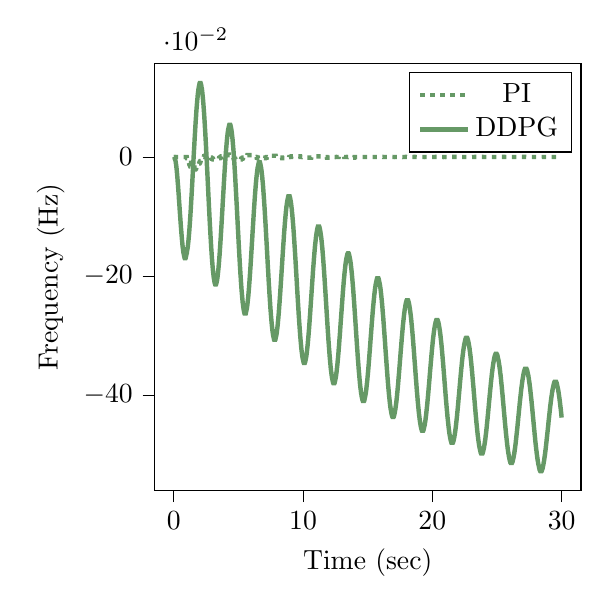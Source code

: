 % This file was created by tikzplotlib v0.9.1.
\begin{tikzpicture}

\definecolor{color0}{rgb}{0.122,0.467,0.706}
\definecolor{color1}{rgb}{1,0.498,0.055}

\begin{axis}[
compat=newest,
tick align=outside,
tick pos=left,
x grid style={white!69.02!black},
xmin=-1.5, xmax=31.5,
xtick style={color=black},
y grid style={white!69.02!black},
ymin=-0.56, ymax=0.157,
ytick style={color=black},
%yticklabel style={
%        /pgf/number format/.cd,
%        	fixed,
%        	fixed zerofill,
%         	precision=3,
%        /tikz/.cd
%},
scaled y ticks=true,
scaled y ticks=base 10:2,
width=7cm,
height=7cm,
xlabel=Time (sec),
ylabel=Frequency (Hz)
]
\addplot [ultra thick, green!20!gray, dotted]
table {%
0 0
0.01 0
0.02 0
0.03 0
0.04 0
0.05 0
0.06 0
0.07 0
0.08 0
0.09 0
0.1 0
0.11 0
0.12 0
0.13 0
0.14 0
0.15 0
0.16 0
0.17 0
0.18 0
0.19 0
0.2 0
0.21 0
0.22 0
0.23 0
0.24 0
0.25 0
0.26 0
0.27 0
0.28 0
0.29 0
0.3 0
0.31 0
0.32 0
0.33 0
0.34 0
0.35 0
0.36 0
0.37 0
0.38 0
0.39 0
0.4 0
0.41 0
0.42 0
0.43 0
0.44 0
0.45 0
0.46 0
0.47 0
0.48 0
0.49 0
0.5 0
0.51 0
0.52 0
0.53 0
0.54 0
0.55 0
0.56 0
0.57 0
0.58 0
0.59 0
0.6 0
0.61 0
0.62 0
0.63 0
0.64 0
0.65 0
0.66 0
0.67 0
0.68 0
0.69 0
0.7 0
0.71 0
0.72 0
0.73 0
0.74 0
0.75 0
0.76 0
0.77 0
0.78 0
0.79 0
0.8 0
0.81 0
0.82 0
0.83 0
0.84 0
0.85 0
0.86 0
0.87 0
0.88 0
0.89 0
0.9 0
0.91 0
0.92 0
0.93 0
0.94 0
0.95 0
0.96 0
0.97 0
0.98 0
0.99 0
1 -6.208e-10
1.01 -0.001
1.02 -0.001
1.03 -0.002
1.04 -0.002
1.05 -0.003
1.06 -0.004
1.07 -0.004
1.08 -0.005
1.09 -0.005
1.1 -0.006
1.11 -0.007
1.12 -0.007
1.13 -0.008
1.14 -0.008
1.15 -0.009
1.16 -0.009
1.17 -0.01
1.18 -0.01
1.19 -0.011
1.2 -0.011
1.21 -0.012
1.22 -0.012
1.23 -0.013
1.24 -0.013
1.25 -0.014
1.26 -0.014
1.27 -0.015
1.28 -0.015
1.29 -0.016
1.3 -0.016
1.31 -0.016
1.32 -0.017
1.33 -0.017
1.34 -0.017
1.35 -0.018
1.36 -0.018
1.37 -0.018
1.38 -0.019
1.39 -0.019
1.4 -0.019
1.41 -0.019
1.42 -0.02
1.43 -0.02
1.44 -0.02
1.45 -0.02
1.46 -0.02
1.47 -0.021
1.48 -0.021
1.49 -0.021
1.5 -0.021
1.51 -0.021
1.52 -0.021
1.53 -0.021
1.54 -0.021
1.55 -0.021
1.56 -0.021
1.57 -0.021
1.58 -0.021
1.59 -0.021
1.6 -0.021
1.61 -0.021
1.62 -0.021
1.63 -0.021
1.64 -0.021
1.65 -0.02
1.66 -0.02
1.67 -0.02
1.68 -0.02
1.69 -0.02
1.7 -0.02
1.71 -0.019
1.72 -0.019
1.73 -0.019
1.74 -0.019
1.75 -0.018
1.76 -0.018
1.77 -0.018
1.78 -0.018
1.79 -0.017
1.8 -0.017
1.81 -0.017
1.82 -0.016
1.83 -0.016
1.84 -0.016
1.85 -0.015
1.86 -0.015
1.87 -0.015
1.88 -0.014
1.89 -0.014
1.9 -0.014
1.91 -0.013
1.92 -0.013
1.93 -0.012
1.94 -0.012
1.95 -0.012
1.96 -0.011
1.97 -0.011
1.98 -0.011
1.99 -0.01
2 -0.01
2.01 -0.009
2.02 -0.009
2.03 -0.009
2.04 -0.008
2.05 -0.008
2.06 -0.007
2.07 -0.007
2.08 -0.007
2.09 -0.006
2.1 -0.006
2.11 -0.006
2.12 -0.005
2.13 -0.005
2.14 -0.005
2.15 -0.004
2.16 -0.004
2.17 -0.004
2.18 -0.003
2.19 -0.003
2.2 -0.003
2.21 -0.002
2.22 -0.002
2.23 -0.002
2.24 -0.002
2.25 -0.001
2.26 -0.001
2.27 -0.001
2.28 -0.001
2.29 -0.0
2.3 -0.0
2.31 -3.707e-05
2.32 0.0
2.33 0.0
2.34 0.001
2.35 0.001
2.36 0.001
2.37 0.001
2.38 0.001
2.39 0.001
2.4 0.001
2.41 0.001
2.42 0.002
2.43 0.002
2.44 0.002
2.45 0.002
2.46 0.002
2.47 0.002
2.48 0.002
2.49 0.002
2.5 0.002
2.51 0.002
2.52 0.002
2.53 0.002
2.54 0.002
2.55 0.002
2.56 0.002
2.57 0.002
2.58 0.002
2.59 0.002
2.6 0.002
2.61 0.002
2.62 0.002
2.63 0.002
2.64 0.002
2.65 0.002
2.66 0.001
2.67 0.001
2.68 0.001
2.69 0.001
2.7 0.001
2.71 0.001
2.72 0.001
2.73 0.001
2.74 0.001
2.75 0.0
2.76 0.0
2.77 0.0
2.78 1.384e-05
2.79 -0.0
2.8 -0.0
2.81 -0.0
2.82 -0.001
2.83 -0.001
2.84 -0.001
2.85 -0.001
2.86 -0.001
2.87 -0.001
2.88 -0.001
2.89 -0.002
2.9 -0.002
2.91 -0.002
2.92 -0.002
2.93 -0.002
2.94 -0.002
2.95 -0.002
2.96 -0.003
2.97 -0.003
2.98 -0.003
2.99 -0.003
3.0 -0.003
3.01 -0.003
3.02 -0.003
3.03 -0.003
3.04 -0.003
3.05 -0.004
3.06 -0.004
3.07 -0.004
3.08 -0.004
3.09 -0.004
3.1 -0.004
3.11 -0.004
3.12 -0.004
3.13 -0.004
3.14 -0.004
3.15 -0.004
3.16 -0.004
3.17 -0.004
3.18 -0.004
3.19 -0.004
3.2 -0.004
3.21 -0.004
3.22 -0.004
3.23 -0.004
3.24 -0.004
3.25 -0.004
3.26 -0.004
3.27 -0.004
3.28 -0.004
3.29 -0.004
3.3 -0.004
3.31 -0.004
3.32 -0.004
3.33 -0.004
3.34 -0.004
3.35 -0.004
3.36 -0.004
3.37 -0.004
3.38 -0.004
3.39 -0.004
3.4 -0.004
3.41 -0.003
3.42 -0.003
3.43 -0.003
3.44 -0.003
3.45 -0.003
3.46 -0.003
3.47 -0.003
3.48 -0.003
3.49 -0.003
3.5 -0.002
3.51 -0.002
3.52 -0.002
3.53 -0.002
3.54 -0.002
3.55 -0.002
3.56 -0.002
3.57 -0.001
3.58 -0.001
3.59 -0.001
3.6 -0.001
3.61 -0.001
3.62 -0.001
3.63 -0.0
3.64 -0.0
3.65 -5.328e-05
3.66 0.0
3.67 0.0
3.68 0.0
3.69 0.001
3.7 0.001
3.71 0.001
3.72 0.001
3.73 0.001
3.74 0.001
3.75 0.002
3.76 0.002
3.77 0.002
3.78 0.002
3.79 0.002
3.8 0.002
3.81 0.002
3.82 0.003
3.83 0.003
3.84 0.003
3.85 0.003
3.86 0.003
3.87 0.003
3.88 0.003
3.89 0.003
3.9 0.004
3.91 0.004
3.92 0.004
3.93 0.004
3.94 0.004
3.95 0.004
3.96 0.004
3.97 0.004
3.98 0.004
3.99 0.004
4.0 0.004
4.01 0.004
4.02 0.004
4.03 0.004
4.04 0.004
4.05 0.004
4.06 0.004
4.07 0.004
4.08 0.004
4.09 0.004
4.1 0.004
4.11 0.004
4.12 0.004
4.13 0.004
4.14 0.004
4.15 0.004
4.16 0.004
4.17 0.004
4.18 0.004
4.19 0.004
4.2 0.004
4.21 0.004
4.22 0.004
4.23 0.004
4.24 0.004
4.25 0.004
4.26 0.004
4.27 0.004
4.28 0.003
4.29 0.003
4.3 0.003
4.31 0.003
4.32 0.003
4.33 0.003
4.34 0.003
4.35 0.003
4.36 0.002
4.37 0.002
4.38 0.002
4.39 0.002
4.4 0.002
4.41 0.002
4.42 0.002
4.43 0.001
4.44 0.001
4.45 0.001
4.46 0.001
4.47 0.001
4.48 0.001
4.49 0.0
4.5 0.0
4.51 0.0
4.52 7.015e-06
4.53 -0.0
4.54 -0.0
4.55 -0.0
4.56 -0.001
4.57 -0.001
4.58 -0.001
4.59 -0.001
4.6 -0.001
4.61 -0.001
4.62 -0.002
4.63 -0.002
4.64 -0.002
4.65 -0.002
4.66 -0.002
4.67 -0.002
4.68 -0.002
4.69 -0.003
4.7 -0.003
4.71 -0.003
4.72 -0.003
4.73 -0.003
4.74 -0.003
4.75 -0.003
4.76 -0.003
4.77 -0.004
4.78 -0.004
4.79 -0.004
4.8 -0.004
4.81 -0.004
4.82 -0.004
4.83 -0.004
4.84 -0.004
4.85 -0.004
4.86 -0.004
4.87 -0.004
4.88 -0.004
4.89 -0.004
4.9 -0.005
4.91 -0.005
4.92 -0.005
4.93 -0.005
4.94 -0.005
4.95 -0.005
4.96 -0.005
4.97 -0.005
4.98 -0.005
4.99 -0.005
5.0 -0.005
5.01 -0.005
5.02 -0.005
5.03 -0.005
5.04 -0.005
5.05 -0.005
5.06 -0.005
5.07 -0.005
5.08 -0.004
5.09 -0.004
5.1 -0.004
5.11 -0.004
5.12 -0.004
5.13 -0.004
5.14 -0.004
5.15 -0.004
5.16 -0.004
5.17 -0.004
5.18 -0.004
5.19 -0.004
5.2 -0.004
5.21 -0.003
5.22 -0.003
5.23 -0.003
5.24 -0.003
5.25 -0.003
5.26 -0.003
5.27 -0.003
5.28 -0.003
5.29 -0.003
5.3 -0.002
5.31 -0.002
5.32 -0.002
5.33 -0.002
5.34 -0.002
5.35 -0.002
5.36 -0.002
5.37 -0.001
5.38 -0.001
5.39 -0.001
5.4 -0.001
5.41 -0.001
5.42 -0.001
5.43 -0.001
5.44 -0.0
5.45 -0.0
5.46 -0.0
5.47 -5.043e-05
5.48 8.93e-05
5.49 0.0
5.5 0.0
5.51 0.001
5.52 0.001
5.53 0.001
5.54 0.001
5.55 0.001
5.56 0.001
5.57 0.001
5.58 0.001
5.59 0.002
5.6 0.002
5.61 0.002
5.62 0.002
5.63 0.002
5.64 0.002
5.65 0.002
5.66 0.002
5.67 0.002
5.68 0.002
5.69 0.003
5.7 0.003
5.71 0.003
5.72 0.003
5.73 0.003
5.74 0.003
5.75 0.003
5.76 0.003
5.77 0.003
5.78 0.003
5.79 0.003
5.8 0.003
5.81 0.003
5.82 0.003
5.83 0.003
5.84 0.003
5.85 0.003
5.86 0.003
5.87 0.003
5.88 0.003
5.89 0.003
5.9 0.003
5.91 0.003
5.92 0.003
5.93 0.003
5.94 0.003
5.95 0.003
5.96 0.003
5.97 0.003
5.98 0.003
5.99 0.003
6.0 0.003
6.01 0.003
6.02 0.003
6.03 0.003
6.04 0.003
6.05 0.003
6.06 0.003
6.07 0.003
6.08 0.003
6.09 0.003
6.1 0.003
6.11 0.003
6.12 0.002
6.13 0.002
6.14 0.002
6.15 0.002
6.16 0.002
6.17 0.002
6.18 0.002
6.19 0.002
6.2 0.002
6.21 0.002
6.22 0.002
6.23 0.001
6.24 0.001
6.25 0.001
6.26 0.001
6.27 0.001
6.28 0.001
6.29 0.001
6.3 0.001
6.31 0.001
6.32 0.0
6.33 0.0
6.34 0.0
6.35 0.0
6.36 2.345e-05
6.37 -8.624e-05
6.38 -0.0
6.39 -0.0
6.4 -0.0
6.41 -0.001
6.42 -0.001
6.43 -0.001
6.44 -0.001
6.45 -0.001
6.46 -0.001
6.47 -0.001
6.48 -0.001
6.49 -0.001
6.5 -0.001
6.51 -0.001
6.52 -0.002
6.53 -0.002
6.54 -0.002
6.55 -0.002
6.56 -0.002
6.57 -0.002
6.58 -0.002
6.59 -0.002
6.6 -0.002
6.61 -0.002
6.62 -0.002
6.63 -0.002
6.64 -0.002
6.65 -0.002
6.66 -0.003
6.67 -0.003
6.68 -0.003
6.69 -0.003
6.7 -0.003
6.71 -0.003
6.72 -0.003
6.73 -0.003
6.74 -0.003
6.75 -0.003
6.76 -0.003
6.77 -0.003
6.78 -0.003
6.79 -0.003
6.8 -0.003
6.81 -0.003
6.82 -0.003
6.83 -0.003
6.84 -0.003
6.85 -0.003
6.86 -0.003
6.87 -0.003
6.88 -0.003
6.89 -0.003
6.9 -0.003
6.91 -0.003
6.92 -0.002
6.93 -0.002
6.94 -0.002
6.95 -0.002
6.96 -0.002
6.97 -0.002
6.98 -0.002
6.99 -0.002
7.0 -0.002
7.01 -0.002
7.02 -0.002
7.03 -0.002
7.04 -0.002
7.05 -0.002
7.06 -0.002
7.07 -0.002
7.08 -0.001
7.09 -0.001
7.1 -0.001
7.11 -0.001
7.12 -0.001
7.13 -0.001
7.14 -0.001
7.15 -0.001
7.16 -0.001
7.17 -0.001
7.18 -0.001
7.19 -0.001
7.2 -0.0
7.21 -0.0
7.22 -0.0
7.23 -0.0
7.24 -9.329e-05
7.25 -6.107e-06
7.26 8.06e-05
7.27 0.0
7.28 0.0
7.29 0.0
7.3 0.0
7.31 0.001
7.32 0.001
7.33 0.001
7.34 0.001
7.35 0.001
7.36 0.001
7.37 0.001
7.38 0.001
7.39 0.001
7.4 0.001
7.41 0.001
7.42 0.001
7.43 0.001
7.44 0.001
7.45 0.002
7.46 0.002
7.47 0.002
7.48 0.002
7.49 0.002
7.5 0.002
7.51 0.002
7.52 0.002
7.53 0.002
7.54 0.002
7.55 0.002
7.56 0.002
7.57 0.002
7.58 0.002
7.59 0.002
7.6 0.002
7.61 0.002
7.62 0.002
7.63 0.002
7.64 0.002
7.65 0.002
7.66 0.002
7.67 0.002
7.68 0.002
7.69 0.002
7.7 0.002
7.71 0.002
7.72 0.002
7.73 0.002
7.74 0.002
7.75 0.002
7.76 0.002
7.77 0.002
7.78 0.002
7.79 0.002
7.8 0.002
7.81 0.002
7.82 0.002
7.83 0.002
7.84 0.002
7.85 0.002
7.86 0.002
7.87 0.002
7.88 0.002
7.89 0.002
7.9 0.001
7.91 0.001
7.92 0.001
7.93 0.001
7.94 0.001
7.95 0.001
7.96 0.001
7.97 0.001
7.98 0.001
7.99 0.001
8.0 0.001
8.01 0.001
8.02 0.001
8.03 0.001
8.04 0.001
8.05 0.0
8.06 0.0
8.07 0.0
8.08 0.0
8.09 0.0
8.1 0.0
8.11 7.139e-05
8.12 6.599e-07
8.13 -6.978e-05
8.14 -0.0
8.15 -0.0
8.16 -0.0
8.17 -0.0
8.18 -0.0
8.19 -0.0
8.2 -0.001
8.21 -0.001
8.22 -0.001
8.23 -0.001
8.24 -0.001
8.25 -0.001
8.26 -0.001
8.27 -0.001
8.28 -0.001
8.29 -0.001
8.3 -0.001
8.31 -0.001
8.32 -0.001
8.33 -0.001
8.34 -0.001
8.35 -0.001
8.36 -0.001
8.37 -0.001
8.38 -0.002
8.39 -0.002
8.4 -0.002
8.41 -0.002
8.42 -0.002
8.43 -0.002
8.44 -0.002
8.45 -0.002
8.46 -0.002
8.47 -0.002
8.48 -0.002
8.49 -0.002
8.5 -0.002
8.51 -0.002
8.52 -0.002
8.53 -0.002
8.54 -0.002
8.55 -0.002
8.56 -0.002
8.57 -0.002
8.58 -0.002
8.59 -0.002
8.6 -0.002
8.61 -0.002
8.62 -0.002
8.63 -0.002
8.64 -0.002
8.65 -0.002
8.66 -0.002
8.67 -0.002
8.68 -0.002
8.69 -0.002
8.7 -0.002
8.71 -0.002
8.72 -0.001
8.73 -0.001
8.74 -0.001
8.75 -0.001
8.76 -0.001
8.77 -0.001
8.78 -0.001
8.79 -0.001
8.8 -0.001
8.81 -0.001
8.82 -0.001
8.83 -0.001
8.84 -0.001
8.85 -0.001
8.86 -0.001
8.87 -0.001
8.88 -0.001
8.89 -0.001
8.9 -0.001
8.91 -0.001
8.92 -0.001
8.93 -0.0
8.94 -0.0
8.95 -0.0
8.96 -0.0
8.97 -0.0
8.98 -0.0
8.99 -9.14e-05
9.0 -3.283e-05
9.01 2.552e-05
9.02 8.358e-05
9.03 0.0
9.04 0.0
9.05 0.0
9.06 0.0
9.07 0.0
9.08 0.0
9.09 0.0
9.1 0.001
9.11 0.001
9.12 0.001
9.13 0.001
9.14 0.001
9.15 0.001
9.16 0.001
9.17 0.001
9.18 0.001
9.19 0.001
9.2 0.001
9.21 0.001
9.22 0.001
9.23 0.001
9.24 0.001
9.25 0.001
9.26 0.001
9.27 0.001
9.28 0.001
9.29 0.001
9.3 0.001
9.31 0.001
9.32 0.001
9.33 0.001
9.34 0.001
9.35 0.001
9.36 0.001
9.37 0.001
9.38 0.001
9.39 0.001
9.4 0.001
9.41 0.001
9.42 0.001
9.43 0.001
9.44 0.001
9.45 0.001
9.46 0.001
9.47 0.001
9.48 0.001
9.49 0.001
9.5 0.001
9.51 0.001
9.52 0.001
9.53 0.001
9.54 0.001
9.55 0.001
9.56 0.001
9.57 0.001
9.58 0.001
9.59 0.001
9.6 0.001
9.61 0.001
9.62 0.001
9.63 0.001
9.64 0.001
9.65 0.001
9.66 0.001
9.67 0.001
9.68 0.001
9.69 0.001
9.7 0.001
9.71 0.001
9.72 0.001
9.73 0.001
9.74 0.001
9.75 0.001
9.76 0.001
9.77 0.001
9.78 0.001
9.79 0.0
9.8 0.0
9.81 0.0
9.82 0.0
9.83 0.0
9.84 0.0
9.85 0.0
9.86 0.0
9.87 9.208e-05
9.88 4.385e-05
9.89 -4.223e-06
9.9 -5.209e-05
9.91 -9.968e-05
9.92 -0.0
9.93 -0.0
9.94 -0.0
9.95 -0.0
9.96 -0.0
9.97 -0.0
9.98 -0.0
9.99 -0.0
10.0 -0.001
10.01 -0.001
10.02 -0.001
10.03 -0.001
10.04 -0.001
10.05 -0.001
10.06 -0.001
10.07 -0.001
10.08 -0.001
10.09 -0.001
10.1 -0.001
10.11 -0.001
10.12 -0.001
10.13 -0.001
10.14 -0.001
10.15 -0.001
10.16 -0.001
10.17 -0.001
10.18 -0.001
10.19 -0.001
10.2 -0.001
10.21 -0.001
10.22 -0.001
10.23 -0.001
10.24 -0.001
10.25 -0.001
10.26 -0.001
10.27 -0.001
10.28 -0.001
10.29 -0.001
10.3 -0.001
10.31 -0.001
10.32 -0.001
10.33 -0.001
10.34 -0.001
10.35 -0.001
10.36 -0.001
10.37 -0.001
10.38 -0.001
10.39 -0.001
10.4 -0.001
10.41 -0.001
10.42 -0.001
10.43 -0.001
10.44 -0.001
10.45 -0.001
10.46 -0.001
10.47 -0.001
10.48 -0.001
10.49 -0.001
10.5 -0.001
10.51 -0.001
10.52 -0.001
10.53 -0.001
10.54 -0.001
10.55 -0.001
10.56 -0.001
10.57 -0.001
10.58 -0.001
10.59 -0.001
10.6 -0.001
10.61 -0.001
10.62 -0.001
10.63 -0.001
10.64 -0.001
10.65 -0.0
10.66 -0.0
10.67 -0.0
10.68 -0.0
10.69 -0.0
10.7 -0.0
10.71 -0.0
10.72 -0.0
10.73 -0.0
10.74 -0.0
10.75 -0.0
10.76 -6.659e-05
10.77 -2.711e-05
10.78 1.221e-05
10.79 5.134e-05
10.8 9.022e-05
10.81 0.0
10.82 0.0
10.83 0.0
10.84 0.0
10.85 0.0
10.86 0.0
10.87 0.0
10.88 0.0
10.89 0.0
10.9 0.0
10.91 0.0
10.92 0.001
10.93 0.001
10.94 0.001
10.95 0.001
10.96 0.001
10.97 0.001
10.98 0.001
10.99 0.001
11.0 0.001
11.01 0.001
11.02 0.001
11.03 0.001
11.04 0.001
11.05 0.001
11.06 0.001
11.07 0.001
11.08 0.001
11.09 0.001
11.1 0.001
11.11 0.001
11.12 0.001
11.13 0.001
11.14 0.001
11.15 0.001
11.16 0.001
11.17 0.001
11.18 0.001
11.19 0.001
11.2 0.001
11.21 0.001
11.22 0.001
11.23 0.001
11.24 0.001
11.25 0.001
11.26 0.001
11.27 0.001
11.28 0.001
11.29 0.001
11.3 0.001
11.31 0.001
11.32 0.001
11.33 0.001
11.34 0.001
11.35 0.001
11.36 0.001
11.37 0.001
11.38 0.001
11.39 0.001
11.4 0.001
11.41 0.001
11.42 0.001
11.43 0.001
11.44 0.001
11.45 0.001
11.46 0.001
11.47 0.001
11.48 0.001
11.49 0.001
11.5 0.001
11.51 0.0
11.52 0.0
11.53 0.0
11.54 0.0
11.55 0.0
11.56 0.0
11.57 0.0
11.58 0.0
11.59 0.0
11.6 0.0
11.61 0.0
11.62 0.0
11.63 9.98e-05
11.64 6.75e-05
11.65 3.527e-05
11.66 3.136e-06
11.67 -2.885e-05
11.68 -6.066e-05
11.69 -9.224e-05
11.7 -0.0
11.71 -0.0
11.72 -0.0
11.73 -0.0
11.74 -0.0
11.75 -0.0
11.76 -0.0
11.77 -0.0
11.78 -0.0
11.79 -0.0
11.8 -0.0
11.81 -0.0
11.82 -0.0
11.83 -0.0
11.84 -0.001
11.85 -0.001
11.86 -0.001
11.87 -0.001
11.88 -0.001
11.89 -0.001
11.9 -0.001
11.91 -0.001
11.92 -0.001
11.93 -0.001
11.94 -0.001
11.95 -0.001
11.96 -0.001
11.97 -0.001
11.98 -0.001
11.99 -0.001
12.0 -0.001
12.01 -0.001
12.02 -0.001
12.03 -0.001
12.04 -0.001
12.05 -0.001
12.06 -0.001
12.07 -0.001
12.08 -0.001
12.09 -0.001
12.1 -0.001
12.11 -0.001
12.12 -0.001
12.13 -0.001
12.14 -0.001
12.15 -0.001
12.16 -0.001
12.17 -0.001
12.18 -0.001
12.19 -0.001
12.2 -0.001
12.21 -0.001
12.22 -0.001
12.23 -0.001
12.24 -0.001
12.25 -0.001
12.26 -0.001
12.27 -0.001
12.28 -0.001
12.29 -0.001
12.3 -0.001
12.31 -0.001
12.32 -0.001
12.33 -0.001
12.34 -0.001
12.35 -0.0
12.36 -0.0
12.37 -0.0
12.38 -0.0
12.39 -0.0
12.4 -0.0
12.41 -0.0
12.42 -0.0
12.43 -0.0
12.44 -0.0
12.45 -0.0
12.46 -0.0
12.47 -0.0
12.48 -0.0
12.49 -0.0
12.5 -0.0
12.51 -9.409e-05
12.52 -6.771e-05
12.53 -4.136e-05
12.54 -1.508e-05
12.55 1.11e-05
12.56 3.714e-05
12.57 6.301e-05
12.58 8.869e-05
12.59 0.0
12.6 0.0
12.61 0.0
12.62 0.0
12.63 0.0
12.64 0.0
12.65 0.0
12.66 0.0
12.67 0.0
12.68 0.0
12.69 0.0
12.7 0.0
12.71 0.0
12.72 0.0
12.73 0.0
12.74 0.0
12.75 0.0
12.76 0.0
12.77 0.001
12.78 0.001
12.79 0.001
12.8 0.001
12.81 0.001
12.82 0.001
12.83 0.001
12.84 0.001
12.85 0.001
12.86 0.001
12.87 0.001
12.88 0.001
12.89 0.001
12.9 0.001
12.91 0.001
12.92 0.001
12.93 0.001
12.94 0.001
12.95 0.001
12.96 0.001
12.97 0.001
12.98 0.001
12.99 0.001
13.0 0.001
13.01 0.001
13.02 0.001
13.03 0.001
13.04 0.001
13.05 0.001
13.06 0.001
13.07 0.001
13.08 0.001
13.09 0.001
13.1 0.001
13.11 0.001
13.12 0.001
13.13 0.001
13.14 0.001
13.15 0.001
13.16 0.001
13.17 0.001
13.18 0.0
13.19 0.0
13.2 0.0
13.21 0.0
13.22 0.0
13.23 0.0
13.24 0.0
13.25 0.0
13.26 0.0
13.27 0.0
13.28 0.0
13.29 0.0
13.3 0.0
13.31 0.0
13.32 0.0
13.33 0.0
13.34 0.0
13.35 0.0
13.36 0.0
13.37 0.0
13.38 0.0
13.39 8.541e-05
13.4 6.385e-05
13.41 4.232e-05
13.42 2.083e-05
13.43 -5.895e-07
13.44 -2.191e-05
13.45 -4.311e-05
13.46 -6.415e-05
13.47 -8.502e-05
13.48 -0.0
13.49 -0.0
13.5 -0.0
13.51 -0.0
13.52 -0.0
13.53 -0.0
13.54 -0.0
13.55 -0.0
13.56 -0.0
13.57 -0.0
13.58 -0.0
13.59 -0.0
13.6 -0.0
13.61 -0.0
13.62 -0.0
13.63 -0.0
13.64 -0.0
13.65 -0.0
13.66 -0.0
13.67 -0.0
13.68 -0.0
13.69 -0.0
13.7 -0.0
13.71 -0.0
13.72 -0.0
13.73 -0.0
13.74 -0.001
13.75 -0.001
13.76 -0.001
13.77 -0.001
13.78 -0.001
13.79 -0.001
13.8 -0.001
13.81 -0.001
13.82 -0.001
13.83 -0.001
13.84 -0.001
13.85 -0.001
13.86 -0.001
13.87 -0.001
13.88 -0.001
13.89 -0.001
13.9 -0.001
13.91 -0.001
13.92 -0.001
13.93 -0.001
13.94 -0.001
13.95 -0.001
13.96 -0.001
13.97 -0.001
13.98 -0.0
13.99 -0.0
14.0 -0.0
14.01 -0.0
14.02 -0.0
14.03 -0.0
14.04 -0.0
14.05 -0.0
14.06 -0.0
14.07 -0.0
14.08 -0.0
14.09 -0.0
14.1 -0.0
14.11 -0.0
14.12 -0.0
14.13 -0.0
14.14 -0.0
14.15 -0.0
14.16 -0.0
14.17 -0.0
14.18 -0.0
14.19 -0.0
14.2 -0.0
14.21 -0.0
14.22 -0.0
14.23 -0.0
14.24 -0.0
14.25 -0.0
14.26 -9.573e-05
14.27 -7.814e-05
14.28 -6.053e-05
14.29 -4.292e-05
14.3 -2.534e-05
14.31 -7.806e-06
14.32 9.657e-06
14.33 2.703e-05
14.34 4.429e-05
14.35 6.141e-05
14.36 7.838e-05
14.37 9.517e-05
14.38 0.0
14.39 0.0
14.4 0.0
14.41 0.0
14.42 0.0
14.43 0.0
14.44 0.0
14.45 0.0
14.46 0.0
14.47 0.0
14.48 0.0
14.49 0.0
14.5 0.0
14.51 0.0
14.52 0.0
14.53 0.0
14.54 0.0
14.55 0.0
14.56 0.0
14.57 0.0
14.58 0.0
14.59 0.0
14.6 0.0
14.61 0.0
14.62 0.0
14.63 0.0
14.64 0.0
14.65 0.0
14.66 0.0
14.67 0.0
14.68 0.0
14.69 0.0
14.7 0.0
14.71 0.0
14.72 0.0
14.73 0.0
14.74 0.0
14.75 0.0
14.76 0.0
14.77 0.0
14.78 0.0
14.79 0.0
14.8 0.0
14.81 0.0
14.82 0.0
14.83 0.0
14.84 0.0
14.85 0.0
14.86 0.0
14.87 0.0
14.88 0.0
14.89 0.0
14.9 0.0
14.91 0.0
14.92 0.0
14.93 0.0
14.94 0.0
14.95 0.0
14.96 0.0
14.97 0.0
14.98 0.0
14.99 0.0
15.0 0.0
15.01 0.0
15.02 0.0
15.03 0.0
15.04 0.0
15.05 0.0
15.06 0.0
15.07 0.0
15.08 0.0
15.09 0.0
15.1 0.0
15.11 0.0
15.12 0.0
15.13 9.912e-05
15.14 8.481e-05
15.15 7.045e-05
15.16 5.608e-05
15.17 4.169e-05
15.18 2.732e-05
15.19 1.298e-05
15.2 -1.305e-06
15.21 -1.553e-05
15.22 -2.967e-05
15.23 -4.37e-05
15.24 -5.762e-05
15.25 -7.14e-05
15.26 -8.503e-05
15.27 -9.848e-05
15.28 -0.0
15.29 -0.0
15.3 -0.0
15.31 -0.0
15.32 -0.0
15.33 -0.0
15.34 -0.0
15.35 -0.0
15.36 -0.0
15.37 -0.0
15.38 -0.0
15.39 -0.0
15.4 -0.0
15.41 -0.0
15.42 -0.0
15.43 -0.0
15.44 -0.0
15.45 -0.0
15.46 -0.0
15.47 -0.0
15.48 -0.0
15.49 -0.0
15.5 -0.0
15.51 -0.0
15.52 -0.0
15.53 -0.0
15.54 -0.0
15.55 -0.0
15.56 -0.0
15.57 -0.0
15.58 -0.0
15.59 -0.0
15.6 -0.0
15.61 -0.0
15.62 -0.0
15.63 -0.0
15.64 -0.0
15.65 -0.0
15.66 -0.0
15.67 -0.0
15.68 -0.0
15.69 -0.0
15.7 -0.0
15.71 -0.0
15.72 -0.0
15.73 -0.0
15.74 -0.0
15.75 -0.0
15.76 -0.0
15.77 -0.0
15.78 -0.0
15.79 -0.0
15.8 -0.0
15.81 -0.0
15.82 -0.0
15.83 -0.0
15.84 -0.0
15.85 -0.0
15.86 -0.0
15.87 -0.0
15.88 -0.0
15.89 -0.0
15.9 -0.0
15.91 -0.0
15.92 -0.0
15.93 -0.0
15.94 -0.0
15.95 -0.0
15.96 -0.0
15.97 -0.0
15.98 -0.0
15.99 -0.0
16.0 -9.808e-05
16.01 -8.648e-05
16.02 -7.481e-05
16.03 -6.311e-05
16.04 -5.138e-05
16.05 -3.964e-05
16.06 -2.791e-05
16.07 -1.619e-05
16.08 -4.504e-06
16.09 7.132e-06
16.1 1.871e-05
16.11 3.02e-05
16.12 4.161e-05
16.13 5.291e-05
16.14 6.409e-05
16.15 7.514e-05
16.16 8.605e-05
16.17 9.679e-05
16.18 0.0
16.19 0.0
16.2 0.0
16.21 0.0
16.22 0.0
16.23 0.0
16.24 0.0
16.25 0.0
16.26 0.0
16.27 0.0
16.28 0.0
16.29 0.0
16.3 0.0
16.31 0.0
16.32 0.0
16.33 0.0
16.34 0.0
16.35 0.0
16.36 0.0
16.37 0.0
16.38 0.0
16.39 0.0
16.4 0.0
16.41 0.0
16.42 0.0
16.43 0.0
16.44 0.0
16.45 0.0
16.46 0.0
16.47 0.0
16.48 0.0
16.49 0.0
16.5 0.0
16.51 0.0
16.52 0.0
16.53 0.0
16.54 0.0
16.55 0.0
16.56 0.0
16.57 0.0
16.58 0.0
16.59 0.0
16.6 0.0
16.61 0.0
16.62 0.0
16.63 0.0
16.64 0.0
16.65 0.0
16.66 0.0
16.67 0.0
16.68 0.0
16.69 0.0
16.7 0.0
16.71 0.0
16.72 0.0
16.73 0.0
16.74 0.0
16.75 0.0
16.76 0.0
16.77 0.0
16.78 0.0
16.79 0.0
16.8 0.0
16.81 0.0
16.82 0.0
16.83 0.0
16.84 0.0
16.85 0.0
16.86 0.0
16.87 9.379e-05
16.88 8.441e-05
16.89 7.497e-05
16.9 6.548e-05
16.91 5.594e-05
16.92 4.638e-05
16.93 3.681e-05
16.94 2.723e-05
16.95 1.766e-05
16.96 8.114e-06
16.97 -1.399e-06
16.98 -1.087e-05
16.99 -2.028e-05
17.0 -2.962e-05
17.01 -3.888e-05
17.02 -4.805e-05
17.03 -5.712e-05
17.04 -6.607e-05
17.05 -7.49e-05
17.06 -8.359e-05
17.07 -9.214e-05
17.08 -0.0
17.09 -0.0
17.1 -0.0
17.11 -0.0
17.12 -0.0
17.13 -0.0
17.14 -0.0
17.15 -0.0
17.16 -0.0
17.17 -0.0
17.18 -0.0
17.19 -0.0
17.2 -0.0
17.21 -0.0
17.22 -0.0
17.23 -0.0
17.24 -0.0
17.25 -0.0
17.26 -0.0
17.27 -0.0
17.28 -0.0
17.29 -0.0
17.3 -0.0
17.31 -0.0
17.32 -0.0
17.33 -0.0
17.34 -0.0
17.35 -0.0
17.36 -0.0
17.37 -0.0
17.38 -0.0
17.39 -0.0
17.4 -0.0
17.41 -0.0
17.42 -0.0
17.43 -0.0
17.44 -0.0
17.45 -0.0
17.46 -0.0
17.47 -0.0
17.48 -0.0
17.49 -0.0
17.5 -0.0
17.51 -0.0
17.52 -0.0
17.53 -0.0
17.54 -0.0
17.55 -0.0
17.56 -0.0
17.57 -0.0
17.58 -0.0
17.59 -0.0
17.6 -0.0
17.61 -0.0
17.62 -0.0
17.63 -0.0
17.64 -0.0
17.65 -0.0
17.66 -0.0
17.67 -0.0
17.68 -0.0
17.69 -0.0
17.7 -0.0
17.71 -0.0
17.72 -0.0
17.73 -9.511e-05
17.74 -8.763e-05
17.75 -8.008e-05
17.76 -7.246e-05
17.77 -6.478e-05
17.78 -5.705e-05
17.79 -4.929e-05
17.8 -4.15e-05
17.81 -3.37e-05
17.82 -2.588e-05
17.83 -1.808e-05
17.84 -1.028e-05
17.85 -2.508e-06
17.86 5.232e-06
17.87 1.293e-05
17.88 2.058e-05
17.89 2.816e-05
17.9 3.567e-05
17.91 4.311e-05
17.92 5.045e-05
17.93 5.77e-05
17.94 6.484e-05
17.95 7.187e-05
17.96 7.878e-05
17.97 8.555e-05
17.98 9.218e-05
17.99 9.867e-05
18 0.0
18.01 0.0
18.02 0.0
18.03 0.0
18.04 0.0
18.05 0.0
18.06 0.0
18.07 0.0
18.08 0.0
18.09 0.0
18.1 0.0
18.11 0.0
18.12 0.0
18.13 0.0
18.14 0.0
18.15 0.0
18.16 0.0
18.17 0.0
18.18 0.0
18.19 0.0
18.2 0.0
18.21 0.0
18.22 0.0
18.23 0.0
18.24 0.0
18.25 0.0
18.26 0.0
18.27 0.0
18.28 0.0
18.29 0.0
18.3 0.0
18.31 0.0
18.32 0.0
18.33 0.0
18.34 0.0
18.35 0.0
18.36 0.0
18.37 0.0
18.38 0.0
18.39 0.0
18.4 0.0
18.41 0.0
18.42 0.0
18.43 0.0
18.44 0.0
18.45 0.0
18.46 0.0
18.47 0.0
18.48 0.0
18.49 0.0
18.5 0.0
18.51 0.0
18.52 0.0
18.53 0.0
18.54 0.0
18.55 0.0
18.56 0.0
18.57 0.0
18.58 9.812e-05
18.59 9.23e-05
18.6 8.639e-05
18.61 8.039e-05
18.62 7.433e-05
18.63 6.82e-05
18.64 6.201e-05
18.65 5.577e-05
18.66 4.948e-05
18.67 4.317e-05
18.68 3.683e-05
18.69 3.047e-05
18.7 2.41e-05
18.71 1.773e-05
18.72 1.137e-05
18.73 5.027e-06
18.74 -1.296e-06
18.75 -7.589e-06
18.76 -1.384e-05
18.77 -2.005e-05
18.78 -2.62e-05
18.79 -3.23e-05
18.8 -3.832e-05
18.81 -4.427e-05
18.82 -5.013e-05
18.83 -5.59e-05
18.84 -6.158e-05
18.85 -6.715e-05
18.86 -7.261e-05
18.87 -7.796e-05
18.88 -8.318e-05
18.89 -8.827e-05
18.9 -9.323e-05
18.91 -9.805e-05
18.92 -0.0
18.93 -0.0
18.94 -0.0
18.95 -0.0
18.96 -0.0
18.97 -0.0
18.98 -0.0
18.99 -0.0
19.0 -0.0
19.01 -0.0
19.02 -0.0
19.03 -0.0
19.04 -0.0
19.05 -0.0
19.06 -0.0
19.07 -0.0
19.08 -0.0
19.09 -0.0
19.1 -0.0
19.11 -0.0
19.12 -0.0
19.13 -0.0
19.14 -0.0
19.15 -0.0
19.16 -0.0
19.17 -0.0
19.18 -0.0
19.19 -0.0
19.2 -0.0
19.21 -0.0
19.22 -0.0
19.23 -0.0
19.24 -0.0
19.25 -0.0
19.26 -0.0
19.27 -0.0
19.28 -0.0
19.29 -0.0
19.3 -0.0
19.31 -0.0
19.32 -0.0
19.33 -0.0
19.34 -0.0
19.35 -0.0
19.36 -0.0
19.37 -0.0
19.38 -0.0
19.39 -0.0
19.4 -0.0
19.41 -0.0
19.42 -0.0
19.43 -9.58e-05
19.44 -9.135e-05
19.45 -8.682e-05
19.46 -8.219e-05
19.47 -7.749e-05
19.48 -7.27e-05
19.49 -6.785e-05
19.5 -6.293e-05
19.51 -5.796e-05
19.52 -5.294e-05
19.53 -4.787e-05
19.54 -4.277e-05
19.55 -3.763e-05
19.56 -3.247e-05
19.57 -2.73e-05
19.58 -2.211e-05
19.59 -1.692e-05
19.6 -1.174e-05
19.61 -6.557e-06
19.62 -1.394e-06
19.63 3.746e-06
19.64 8.858e-06
19.65 1.394e-05
19.66 1.897e-05
19.67 2.396e-05
19.68 2.89e-05
19.69 3.377e-05
19.7 3.858e-05
19.71 4.332e-05
19.72 4.799e-05
19.73 5.257e-05
19.74 5.706e-05
19.75 6.146e-05
19.76 6.577e-05
19.77 6.997e-05
19.78 7.406e-05
19.79 7.804e-05
19.8 8.19e-05
19.81 8.564e-05
19.82 8.926e-05
19.83 9.274e-05
19.84 9.61e-05
19.85 9.931e-05
19.86 0.0
19.87 0.0
19.88 0.0
19.89 0.0
19.9 0.0
19.91 0.0
19.92 0.0
19.93 0.0
19.94 0.0
19.95 0.0
19.96 0.0
19.97 0.0
19.98 0.0
19.99 0.0
20.0 0.0
20.01 0.0
20.02 0.0
20.03 0.0
20.04 0.0
20.05 0.0
20.06 0.0
20.07 0.0
20.08 0.0
20.09 0.0
20.1 0.0
20.11 0.0
20.12 0.0
20.13 0.0
20.14 0.0
20.15 0.0
20.16 0.0
20.17 0.0
20.18 0.0
20.19 0.0
20.2 0.0
20.21 0.0
20.22 0.0
20.23 0.0
20.24 0.0
20.25 9.927e-05
20.26 9.627e-05
20.27 9.316e-05
20.28 8.995e-05
20.29 8.664e-05
20.3 8.323e-05
20.31 7.974e-05
20.32 7.616e-05
20.33 7.25e-05
20.34 6.876e-05
20.35 6.496e-05
20.36 6.109e-05
20.37 5.717e-05
20.38 5.318e-05
20.39 4.916e-05
20.4 4.508e-05
20.41 4.097e-05
20.42 3.683e-05
20.43 3.266e-05
20.44 2.846e-05
20.45 2.425e-05
20.46 2.003e-05
20.47 1.581e-05
20.48 1.158e-05
20.49 7.356e-06
20.5 3.144e-06
20.51 -1.052e-06
20.52 -5.227e-06
20.53 -9.377e-06
20.54 -1.35e-05
20.55 -1.758e-05
20.56 -2.162e-05
20.57 -2.561e-05
20.58 -2.956e-05
20.59 -3.345e-05
20.6 -3.728e-05
20.61 -4.104e-05
20.62 -4.473e-05
20.63 -4.835e-05
20.64 -5.19e-05
20.65 -5.536e-05
20.66 -5.873e-05
20.67 -6.202e-05
20.68 -6.521e-05
20.69 -6.83e-05
20.7 -7.13e-05
20.71 -7.419e-05
20.72 -7.697e-05
20.73 -7.964e-05
20.74 -8.22e-05
20.75 -8.465e-05
20.76 -8.697e-05
20.77 -8.918e-05
20.78 -9.126e-05
20.79 -9.322e-05
20.8 -9.505e-05
20.81 -9.675e-05
20.82 -9.832e-05
20.83 -9.976e-05
20.84 -0.0
20.85 -0.0
20.86 -0.0
20.87 -0.0
20.88 -0.0
20.89 -0.0
20.9 -0.0
20.91 -0.0
20.92 -0.0
20.93 -0.0
20.94 -0.0
20.95 -0.0
20.96 -0.0
20.97 -0.0
20.98 -0.0
20.99 -0.0
21.0 -0.0
21.01 -0.0
21.02 -0.0
21.03 -0.0
21.04 -9.903e-05
21.05 -9.757e-05
21.06 -9.6e-05
21.07 -9.432e-05
21.08 -9.252e-05
21.09 -9.062e-05
21.1 -8.861e-05
21.11 -8.649e-05
21.12 -8.428e-05
21.13 -8.197e-05
21.14 -7.957e-05
21.15 -7.708e-05
21.16 -7.451e-05
21.17 -7.185e-05
21.18 -6.911e-05
21.19 -6.63e-05
21.2 -6.342e-05
21.21 -6.047e-05
21.22 -5.746e-05
21.23 -5.439e-05
21.24 -5.126e-05
21.25 -4.809e-05
21.26 -4.487e-05
21.27 -4.16e-05
21.28 -3.83e-05
21.29 -3.497e-05
21.3 -3.161e-05
21.31 -2.822e-05
21.32 -2.482e-05
21.33 -2.14e-05
21.34 -1.796e-05
21.35 -1.452e-05
21.36 -1.108e-05
21.37 -7.641e-06
21.38 -4.208e-06
21.39 -7.85e-07
21.4 2.623e-06
21.41 6.012e-06
21.42 9.377e-06
21.43 1.272e-05
21.44 1.602e-05
21.45 1.929e-05
21.46 2.252e-05
21.47 2.571e-05
21.48 2.885e-05
21.49 3.194e-05
21.5 3.498e-05
21.51 3.795e-05
21.52 4.087e-05
21.53 4.372e-05
21.54 4.65e-05
21.55 4.921e-05
21.56 5.184e-05
21.57 5.44e-05
21.58 5.688e-05
21.59 5.927e-05
21.6 6.158e-05
21.61 6.38e-05
21.62 6.592e-05
21.63 6.796e-05
21.64 6.99e-05
21.65 7.174e-05
21.66 7.348e-05
21.67 7.513e-05
21.68 7.666e-05
21.69 7.81e-05
21.7 7.943e-05
21.71 8.065e-05
21.72 8.177e-05
21.73 8.278e-05
21.74 8.368e-05
21.75 8.446e-05
21.76 8.514e-05
21.77 8.571e-05
21.78 8.617e-05
21.79 8.651e-05
21.8 8.675e-05
21.81 8.687e-05
21.82 8.689e-05
21.83 8.679e-05
21.84 8.658e-05
21.85 8.627e-05
21.86 8.585e-05
21.87 8.532e-05
21.88 8.469e-05
21.89 8.395e-05
21.9 8.311e-05
21.91 8.217e-05
21.92 8.113e-05
21.93 8.0e-05
21.94 7.876e-05
21.95 7.744e-05
21.96 7.602e-05
21.97 7.451e-05
21.98 7.291e-05
21.99 7.123e-05
22.0 6.947e-05
22.01 6.763e-05
22.02 6.571e-05
22.03 6.372e-05
22.04 6.166e-05
22.05 5.952e-05
22.06 5.733e-05
22.07 5.507e-05
22.08 5.275e-05
22.09 5.038e-05
22.1 4.795e-05
22.11 4.547e-05
22.12 4.295e-05
22.13 4.039e-05
22.14 3.778e-05
22.15 3.514e-05
22.16 3.247e-05
22.17 2.977e-05
22.18 2.705e-05
22.19 2.43e-05
22.2 2.154e-05
22.21 1.876e-05
22.22 1.597e-05
22.23 1.317e-05
22.24 1.037e-05
22.25 7.57e-06
22.26 4.773e-06
22.27 1.983e-06
22.28 -7.961e-07
22.29 -3.562e-06
22.3 -6.31e-06
22.31 -9.037e-06
22.32 -1.174e-05
22.33 -1.442e-05
22.34 -1.706e-05
22.35 -1.967e-05
22.36 -2.225e-05
22.37 -2.478e-05
22.38 -2.727e-05
22.39 -2.972e-05
22.4 -3.211e-05
22.41 -3.446e-05
22.42 -3.675e-05
22.43 -3.898e-05
22.44 -4.115e-05
22.45 -4.327e-05
22.46 -4.531e-05
22.47 -4.729e-05
22.48 -4.92e-05
22.49 -5.104e-05
22.5 -5.281e-05
22.51 -5.45e-05
22.52 -5.612e-05
22.53 -5.765e-05
22.54 -5.911e-05
22.55 -6.049e-05
22.56 -6.178e-05
22.57 -6.299e-05
22.58 -6.411e-05
22.59 -6.515e-05
22.6 -6.61e-05
22.61 -6.696e-05
22.62 -6.773e-05
22.63 -6.842e-05
22.64 -6.901e-05
22.65 -6.952e-05
22.66 -6.993e-05
22.67 -7.026e-05
22.68 -7.049e-05
22.69 -7.064e-05
22.7 -7.069e-05
22.71 -7.066e-05
22.72 -7.053e-05
22.73 -7.032e-05
22.74 -7.002e-05
22.75 -6.963e-05
22.76 -6.916e-05
22.77 -6.86e-05
22.78 -6.795e-05
22.79 -6.723e-05
22.8 -6.642e-05
22.81 -6.553e-05
22.82 -6.457e-05
22.83 -6.352e-05
22.84 -6.241e-05
22.85 -6.121e-05
22.86 -5.995e-05
22.87 -5.862e-05
22.88 -5.722e-05
22.89 -5.575e-05
22.9 -5.422e-05
22.91 -5.263e-05
22.92 -5.098e-05
22.93 -4.927e-05
22.94 -4.751e-05
22.95 -4.569e-05
22.96 -4.383e-05
22.97 -4.192e-05
22.98 -3.997e-05
22.99 -3.797e-05
23.0 -3.594e-05
23.01 -3.387e-05
23.02 -3.176e-05
23.03 -2.963e-05
23.04 -2.747e-05
23.05 -2.528e-05
23.06 -2.308e-05
23.07 -2.085e-05
23.08 -1.861e-05
23.09 -1.636e-05
23.1 -1.409e-05
23.11 -1.182e-05
23.12 -9.541e-06
23.13 -7.264e-06
23.14 -4.987e-06
23.15 -2.715e-06
23.16 -4.499e-07
23.17 1.805e-06
23.18 4.047e-06
23.19 6.274e-06
23.2 8.482e-06
23.21 1.067e-05
23.22 1.283e-05
23.23 1.497e-05
23.24 1.708e-05
23.25 1.916e-05
23.26 2.12e-05
23.27 2.321e-05
23.28 2.517e-05
23.29 2.71e-05
23.3 2.899e-05
23.31 3.082e-05
23.32 3.261e-05
23.33 3.436e-05
23.34 3.605e-05
23.35 3.768e-05
23.36 3.926e-05
23.37 4.079e-05
23.38 4.225e-05
23.39 4.366e-05
23.4 4.5e-05
23.41 4.628e-05
23.42 4.75e-05
23.43 4.865e-05
23.44 4.973e-05
23.45 5.075e-05
23.46 5.17e-05
23.47 5.257e-05
23.48 5.338e-05
23.49 5.412e-05
23.5 5.478e-05
23.51 5.537e-05
23.52 5.589e-05
23.53 5.634e-05
23.54 5.671e-05
23.55 5.701e-05
23.56 5.723e-05
23.57 5.739e-05
23.58 5.747e-05
23.59 5.747e-05
23.6 5.741e-05
23.61 5.727e-05
23.62 5.706e-05
23.63 5.678e-05
23.64 5.643e-05
23.65 5.6e-05
23.66 5.551e-05
23.67 5.496e-05
23.68 5.433e-05
23.69 5.364e-05
23.7 5.289e-05
23.71 5.207e-05
23.72 5.119e-05
23.73 5.025e-05
23.74 4.925e-05
23.75 4.819e-05
23.76 4.708e-05
23.77 4.591e-05
23.78 4.469e-05
23.79 4.342e-05
23.8 4.21e-05
23.81 4.074e-05
23.82 3.933e-05
23.83 3.787e-05
23.84 3.638e-05
23.85 3.484e-05
23.86 3.327e-05
23.87 3.166e-05
23.88 3.003e-05
23.89 2.836e-05
23.9 2.666e-05
23.91 2.494e-05
23.92 2.319e-05
23.93 2.142e-05
23.94 1.964e-05
23.95 1.784e-05
23.96 1.602e-05
23.97 1.419e-05
23.98 1.235e-05
23.99 1.051e-05
24.0 8.661e-06
24.01 6.809e-06
24.02 4.958e-06
24.03 3.109e-06
24.04 1.265e-06
24.05 -5.726e-07
24.06 -2.4e-06
24.07 -4.217e-06
24.08 -6.019e-06
24.09 -7.806e-06
24.1 -9.574e-06
24.11 -1.132e-05
24.12 -1.305e-05
24.13 -1.475e-05
24.14 -1.642e-05
24.15 -1.807e-05
24.16 -1.968e-05
24.17 -2.127e-05
24.18 -2.281e-05
24.19 -2.433e-05
24.2 -2.58e-05
24.21 -2.724e-05
24.22 -2.863e-05
24.23 -2.998e-05
24.24 -3.129e-05
24.25 -3.255e-05
24.26 -3.377e-05
24.27 -3.493e-05
24.28 -3.605e-05
24.29 -3.711e-05
24.3 -3.813e-05
24.31 -3.909e-05
24.32 -4.0e-05
24.33 -4.085e-05
24.34 -4.165e-05
24.35 -4.239e-05
24.36 -4.307e-05
24.37 -4.37e-05
24.38 -4.426e-05
24.39 -4.477e-05
24.4 -4.522e-05
24.41 -4.561e-05
24.42 -4.595e-05
24.43 -4.622e-05
24.44 -4.643e-05
24.45 -4.658e-05
24.46 -4.668e-05
24.47 -4.671e-05
24.48 -4.669e-05
24.49 -4.66e-05
24.5 -4.646e-05
24.51 -4.626e-05
24.52 -4.6e-05
24.53 -4.569e-05
24.54 -4.532e-05
24.55 -4.489e-05
24.56 -4.441e-05
24.57 -4.387e-05
24.58 -4.328e-05
24.59 -4.264e-05
24.6 -4.195e-05
24.61 -4.121e-05
24.62 -4.042e-05
24.63 -3.959e-05
24.64 -3.871e-05
24.65 -3.778e-05
24.66 -3.681e-05
24.67 -3.58e-05
24.68 -3.474e-05
24.69 -3.365e-05
24.7 -3.252e-05
24.71 -3.136e-05
24.72 -3.016e-05
24.73 -2.893e-05
24.74 -2.766e-05
24.75 -2.637e-05
24.76 -2.505e-05
24.77 -2.371e-05
24.78 -2.234e-05
24.79 -2.095e-05
24.8 -1.954e-05
24.81 -1.811e-05
24.82 -1.667e-05
24.83 -1.521e-05
24.84 -1.374e-05
24.85 -1.226e-05
24.86 -1.077e-05
24.87 -9.276e-06
24.88 -7.775e-06
24.89 -6.272e-06
24.9 -4.767e-06
24.91 -3.264e-06
24.92 -1.764e-06
24.93 -2.68e-07
24.94 1.221e-06
24.95 2.701e-06
24.96 4.171e-06
24.97 5.629e-06
24.98 7.073e-06
24.99 8.502e-06
25.0 9.912e-06
25.01 1.13e-05
25.02 1.267e-05
25.03 1.402e-05
25.04 1.535e-05
25.05 1.665e-05
25.06 1.792e-05
25.07 1.916e-05
25.08 2.037e-05
25.09 2.156e-05
25.1 2.27e-05
25.11 2.382e-05
25.12 2.49e-05
25.13 2.594e-05
25.14 2.695e-05
25.15 2.791e-05
25.16 2.884e-05
25.17 2.973e-05
25.18 3.057e-05
25.19 3.137e-05
25.2 3.213e-05
25.21 3.285e-05
25.22 3.351e-05
25.23 3.414e-05
25.24 3.472e-05
25.25 3.525e-05
25.26 3.573e-05
25.27 3.617e-05
25.28 3.656e-05
25.29 3.69e-05
25.3 3.719e-05
25.31 3.744e-05
25.32 3.763e-05
25.33 3.778e-05
25.34 3.788e-05
25.35 3.793e-05
25.36 3.793e-05
25.37 3.789e-05
25.38 3.78e-05
25.39 3.766e-05
25.4 3.747e-05
25.41 3.724e-05
25.42 3.696e-05
25.43 3.663e-05
25.44 3.626e-05
25.45 3.585e-05
25.46 3.539e-05
25.47 3.49e-05
25.48 3.435e-05
25.49 3.377e-05
25.5 3.315e-05
25.51 3.249e-05
25.52 3.179e-05
25.53 3.106e-05
25.54 3.029e-05
25.55 2.948e-05
25.56 2.864e-05
25.57 2.777e-05
25.58 2.687e-05
25.59 2.593e-05
25.6 2.497e-05
25.61 2.399e-05
25.62 2.297e-05
25.63 2.194e-05
25.64 2.088e-05
25.65 1.979e-05
25.66 1.869e-05
25.67 1.757e-05
25.68 1.644e-05
25.69 1.528e-05
25.7 1.412e-05
25.71 1.294e-05
25.72 1.175e-05
25.73 1.055e-05
25.74 9.346e-06
25.75 8.133e-06
25.76 6.916e-06
25.77 5.697e-06
25.78 4.475e-06
25.79 3.254e-06
25.8 2.034e-06
25.81 8.177e-07
25.82 -3.941e-07
25.83 -1.6e-06
25.84 -2.798e-06
25.85 -3.986e-06
25.86 -5.164e-06
25.87 -6.33e-06
25.88 -7.483e-06
25.89 -8.621e-06
25.9 -9.742e-06
25.91 -1.085e-05
25.92 -1.193e-05
25.93 -1.3e-05
25.94 -1.404e-05
25.95 -1.506e-05
25.96 -1.606e-05
25.97 -1.703e-05
25.98 -1.797e-05
25.99 -1.889e-05
26.0 -1.978e-05
26.01 -2.065e-05
26.02 -2.148e-05
26.03 -2.228e-05
26.04 -2.305e-05
26.05 -2.378e-05
26.06 -2.448e-05
26.07 -2.515e-05
26.08 -2.578e-05
26.09 -2.638e-05
26.1 -2.694e-05
26.11 -2.747e-05
26.12 -2.795e-05
26.13 -2.84e-05
26.14 -2.882e-05
26.15 -2.919e-05
26.16 -2.952e-05
26.17 -2.982e-05
26.18 -3.008e-05
26.19 -3.03e-05
26.2 -3.047e-05
26.21 -3.061e-05
26.22 -3.071e-05
26.23 -3.077e-05
26.24 -3.08e-05
26.25 -3.078e-05
26.26 -3.072e-05
26.27 -3.063e-05
26.28 -3.049e-05
26.29 -3.032e-05
26.3 -3.012e-05
26.31 -2.987e-05
26.32 -2.959e-05
26.33 -2.927e-05
26.34 -2.892e-05
26.35 -2.853e-05
26.36 -2.811e-05
26.37 -2.765e-05
26.38 -2.716e-05
26.39 -2.664e-05
26.4 -2.609e-05
26.41 -2.551e-05
26.42 -2.489e-05
26.43 -2.425e-05
26.44 -2.359e-05
26.45 -2.289e-05
26.46 -2.217e-05
26.47 -2.143e-05
26.48 -2.066e-05
26.49 -1.987e-05
26.5 -1.906e-05
26.51 -1.822e-05
26.52 -1.737e-05
26.53 -1.65e-05
26.54 -1.562e-05
26.55 -1.472e-05
26.56 -1.38e-05
26.57 -1.287e-05
26.58 -1.193e-05
26.59 -1.098e-05
26.6 -1.002e-05
26.61 -9.048e-06
26.62 -8.072e-06
26.63 -7.09e-06
26.64 -6.104e-06
26.65 -5.115e-06
26.66 -4.125e-06
26.67 -3.134e-06
26.68 -2.143e-06
26.69 -1.154e-06
26.7 -1.691e-07
26.71 8.118e-07
26.72 1.787e-06
26.73 2.755e-06
26.74 3.716e-06
26.75 4.667e-06
26.76 5.608e-06
26.77 6.537e-06
26.78 7.454e-06
26.79 8.356e-06
26.8 9.244e-06
26.81 1.012e-05
26.82 1.097e-05
26.83 1.181e-05
26.84 1.263e-05
26.85 1.343e-05
26.86 1.42e-05
26.87 1.496e-05
26.88 1.569e-05
26.89 1.641e-05
26.9 1.709e-05
26.91 1.775e-05
26.92 1.839e-05
26.93 1.9e-05
26.94 1.958e-05
26.95 2.014e-05
26.96 2.067e-05
26.97 2.117e-05
26.98 2.164e-05
26.99 2.208e-05
27.0 2.249e-05
27.01 2.287e-05
27.02 2.322e-05
27.03 2.353e-05
27.04 2.382e-05
27.05 2.408e-05
27.06 2.43e-05
27.07 2.449e-05
27.08 2.465e-05
27.09 2.478e-05
27.1 2.488e-05
27.11 2.494e-05
27.12 2.498e-05
27.13 2.498e-05
27.14 2.495e-05
27.15 2.489e-05
27.16 2.48e-05
27.17 2.467e-05
27.18 2.452e-05
27.19 2.433e-05
27.2 2.412e-05
27.21 2.388e-05
27.22 2.36e-05
27.23 2.33e-05
27.24 2.297e-05
27.25 2.262e-05
27.26 2.223e-05
27.27 2.182e-05
27.28 2.139e-05
27.29 2.093e-05
27.3 2.044e-05
27.31 1.994e-05
27.32 1.941e-05
27.33 1.885e-05
27.34 1.828e-05
27.35 1.768e-05
27.36 1.707e-05
27.37 1.644e-05
27.38 1.579e-05
27.39 1.512e-05
27.4 1.444e-05
27.41 1.374e-05
27.42 1.303e-05
27.43 1.23e-05
27.44 1.157e-05
27.45 1.082e-05
27.46 1.006e-05
27.47 9.29e-06
27.48 8.515e-06
27.49 7.732e-06
27.5 6.943e-06
27.51 6.149e-06
27.52 5.351e-06
27.53 4.55e-06
27.54 3.748e-06
27.55 2.944e-06
27.56 2.14e-06
27.57 1.337e-06
27.58 5.37e-07
27.59 -2.604e-07
27.6 -1.054e-06
27.61 -1.842e-06
27.62 -2.624e-06
27.63 -3.399e-06
27.64 -4.166e-06
27.65 -4.925e-06
27.66 -5.673e-06
27.67 -6.411e-06
27.68 -7.137e-06
27.69 -7.851e-06
27.7 -8.551e-06
27.71 -9.237e-06
27.72 -9.909e-06
27.73 -1.056e-05
27.74 -1.12e-05
27.75 -1.183e-05
27.76 -1.243e-05
27.77 -1.302e-05
27.78 -1.358e-05
27.79 -1.413e-05
27.8 -1.466e-05
27.81 -1.516e-05
27.82 -1.564e-05
27.83 -1.611e-05
27.84 -1.654e-05
27.85 -1.696e-05
27.86 -1.735e-05
27.87 -1.772e-05
27.88 -1.807e-05
27.89 -1.839e-05
27.9 -1.868e-05
27.91 -1.895e-05
27.92 -1.92e-05
27.93 -1.942e-05
27.94 -1.961e-05
27.95 -1.978e-05
27.96 -1.993e-05
27.97 -2.004e-05
27.98 -2.013e-05
27.99 -2.02e-05
28.0 -2.024e-05
28.01 -2.025e-05
28.02 -2.024e-05
28.03 -2.02e-05
28.04 -2.014e-05
28.05 -2.005e-05
28.06 -1.994e-05
28.07 -1.98e-05
28.08 -1.964e-05
28.09 -1.946e-05
28.1 -1.925e-05
28.11 -1.902e-05
28.12 -1.876e-05
28.13 -1.848e-05
28.14 -1.818e-05
28.15 -1.786e-05
28.16 -1.752e-05
28.17 -1.715e-05
28.18 -1.677e-05
28.19 -1.637e-05
28.2 -1.595e-05
28.21 -1.551e-05
28.22 -1.505e-05
28.23 -1.458e-05
28.24 -1.409e-05
28.25 -1.358e-05
28.26 -1.306e-05
28.27 -1.253e-05
28.28 -1.198e-05
28.29 -1.142e-05
28.3 -1.085e-05
28.31 -1.027e-05
28.32 -9.676e-06
28.33 -9.074e-06
28.34 -8.463e-06
28.35 -7.844e-06
28.36 -7.219e-06
28.37 -6.587e-06
28.38 -5.95e-06
28.39 -5.308e-06
28.4 -4.663e-06
28.41 -4.015e-06
28.42 -3.365e-06
28.43 -2.714e-06
28.44 -2.063e-06
28.45 -1.412e-06
28.46 -7.619e-07
28.47 -1.143e-07
28.48 5.303e-07
28.49 1.171e-06
28.5 1.808e-06
28.51 2.439e-06
28.52 3.064e-06
28.53 3.682e-06
28.54 4.293e-06
28.55 4.895e-06
28.56 5.488e-06
28.57 6.072e-06
28.58 6.645e-06
28.59 7.207e-06
28.6 7.757e-06
28.61 8.295e-06
28.62 8.819e-06
28.63 9.33e-06
28.64 9.827e-06
28.65 1.031e-05
28.66 1.078e-05
28.67 1.123e-05
28.68 1.166e-05
28.69 1.208e-05
28.7 1.248e-05
28.71 1.286e-05
28.72 1.323e-05
28.73 1.358e-05
28.74 1.39e-05
28.75 1.421e-05
28.76 1.45e-05
28.77 1.477e-05
28.78 1.502e-05
28.79 1.525e-05
28.8 1.546e-05
28.81 1.565e-05
28.82 1.581e-05
28.83 1.596e-05
28.84 1.609e-05
28.85 1.619e-05
28.86 1.628e-05
28.87 1.634e-05
28.88 1.638e-05
28.89 1.641e-05
28.9 1.641e-05
28.91 1.639e-05
28.92 1.635e-05
28.93 1.629e-05
28.94 1.62e-05
28.95 1.61e-05
28.96 1.598e-05
28.97 1.584e-05
28.98 1.568e-05
28.99 1.55e-05
29.0 1.53e-05
29.01 1.509e-05
29.02 1.485e-05
29.03 1.46e-05
29.04 1.433e-05
29.05 1.405e-05
29.06 1.375e-05
29.07 1.343e-05
29.08 1.309e-05
29.09 1.275e-05
29.1 1.238e-05
29.11 1.201e-05
29.12 1.162e-05
29.13 1.121e-05
29.14 1.08e-05
29.15 1.037e-05
29.16 9.932e-06
29.17 9.484e-06
29.18 9.025e-06
29.19 8.558e-06
29.2 8.082e-06
29.21 7.598e-06
29.22 7.106e-06
29.23 6.608e-06
29.24 6.104e-06
29.25 5.595e-06
29.26 5.081e-06
29.27 4.563e-06
29.28 4.042e-06
29.29 3.519e-06
29.3 2.993e-06
29.31 2.466e-06
29.32 1.938e-06
29.33 1.411e-06
29.34 8.839e-07
29.35 3.584e-07
29.36 -1.649e-07
29.37 -6.856e-07
29.38 -1.203e-06
29.39 -1.716e-06
29.4 -2.225e-06
29.41 -2.728e-06
29.42 -3.226e-06
29.43 -3.717e-06
29.44 -4.202e-06
29.45 -4.678e-06
29.46 -5.147e-06
29.47 -5.606e-06
29.48 -6.057e-06
29.49 -6.497e-06
29.5 -6.927e-06
29.51 -7.347e-06
29.52 -7.755e-06
29.53 -8.152e-06
29.54 -8.536e-06
29.55 -8.908e-06
29.56 -9.266e-06
29.57 -9.612e-06
29.58 -9.943e-06
29.59 -1.026e-05
29.6 -1.056e-05
29.61 -1.085e-05
29.62 -1.112e-05
29.63 -1.138e-05
29.64 -1.162e-05
29.65 -1.185e-05
29.66 -1.206e-05
29.67 -1.225e-05
29.68 -1.243e-05
29.69 -1.259e-05
29.7 -1.274e-05
29.71 -1.287e-05
29.72 -1.298e-05
29.73 -1.307e-05
29.74 -1.315e-05
29.75 -1.321e-05
29.76 -1.325e-05
29.77 -1.328e-05
29.78 -1.329e-05
29.79 -1.328e-05
29.8 -1.325e-05
29.81 -1.321e-05
29.82 -1.316e-05
29.83 -1.308e-05
29.84 -1.299e-05
29.85 -1.289e-05
29.86 -1.276e-05
29.87 -1.263e-05
29.88 -1.247e-05
29.89 -1.231e-05
29.9 -1.212e-05
29.91 -1.193e-05
29.92 -1.172e-05
29.93 -1.149e-05
29.94 -1.125e-05
29.95 -1.1e-05
29.96 -1.074e-05
29.97 -1.046e-05
29.98 -1.018e-05
29.99 -9.876e-06
30.0 -9.565e-06
};
\addlegendentry{PI};
\addplot [ultra thick, green!20!gray]
table {%
0 0
0.01 -4.003e-06
0.02 -3.081e-05
0.03 -0.0
0.04 -0.0
0.05 -0.0
0.06 -0.001
0.07 -0.001
0.08 -0.002
0.09 -0.002
0.1 -0.003
0.11 -0.004
0.12 -0.005
0.13 -0.006
0.14 -0.007
0.15 -0.008
0.16 -0.01
0.17 -0.011
0.18 -0.013
0.19 -0.014
0.2 -0.016
0.21 -0.018
0.22 -0.02
0.23 -0.022
0.24 -0.025
0.25 -0.027
0.26 -0.029
0.27 -0.032
0.28 -0.034
0.29 -0.037
0.3 -0.04
0.31 -0.043
0.32 -0.045
0.33 -0.048
0.34 -0.051
0.35 -0.054
0.36 -0.057
0.37 -0.06
0.38 -0.063
0.39 -0.066
0.4 -0.07
0.41 -0.073
0.42 -0.076
0.43 -0.079
0.44 -0.082
0.45 -0.085
0.46 -0.089
0.47 -0.092
0.48 -0.095
0.49 -0.098
0.5 -0.101
0.51 -0.104
0.52 -0.107
0.53 -0.11
0.54 -0.113
0.55 -0.116
0.56 -0.119
0.57 -0.122
0.58 -0.124
0.59 -0.127
0.6 -0.13
0.61 -0.132
0.62 -0.135
0.63 -0.137
0.64 -0.14
0.65 -0.142
0.66 -0.144
0.67 -0.147
0.68 -0.149
0.69 -0.151
0.7 -0.152
0.71 -0.154
0.72 -0.156
0.73 -0.158
0.74 -0.159
0.75 -0.161
0.76 -0.162
0.77 -0.163
0.78 -0.164
0.79 -0.165
0.8 -0.166
0.81 -0.167
0.82 -0.168
0.83 -0.168
0.84 -0.169
0.85 -0.169
0.86 -0.17
0.87 -0.17
0.88 -0.17
0.89 -0.17
0.9 -0.169
0.91 -0.169
0.92 -0.169
0.93 -0.168
0.94 -0.168
0.95 -0.167
0.96 -0.166
0.97 -0.165
0.98 -0.164
0.99 -0.163
1 -0.161
1.01 -0.16
1.02 -0.16
1.03 -0.158
1.04 -0.157
1.05 -0.156
1.06 -0.155
1.07 -0.153
1.08 -0.152
1.09 -0.15
1.1 -0.148
1.11 -0.146
1.12 -0.144
1.13 -0.142
1.14 -0.14
1.15 -0.138
1.16 -0.135
1.17 -0.133
1.18 -0.13
1.19 -0.127
1.2 -0.125
1.21 -0.122
1.22 -0.119
1.23 -0.116
1.24 -0.113
1.25 -0.11
1.26 -0.107
1.27 -0.103
1.28 -0.1
1.29 -0.097
1.3 -0.093
1.31 -0.09
1.32 -0.086
1.33 -0.082
1.34 -0.079
1.35 -0.075
1.36 -0.071
1.37 -0.067
1.38 -0.064
1.39 -0.06
1.4 -0.056
1.41 -0.052
1.42 -0.048
1.43 -0.044
1.44 -0.04
1.45 -0.036
1.46 -0.032
1.47 -0.028
1.48 -0.024
1.49 -0.02
1.5 -0.016
1.51 -0.012
1.52 -0.007
1.53 -0.003
1.54 0.001
1.55 0.005
1.56 0.009
1.57 0.013
1.58 0.016
1.59 0.02
1.6 0.024
1.61 0.028
1.62 0.032
1.63 0.036
1.64 0.039
1.65 0.043
1.66 0.047
1.67 0.05
1.68 0.054
1.69 0.057
1.7 0.061
1.71 0.064
1.72 0.067
1.73 0.07
1.74 0.074
1.75 0.077
1.76 0.08
1.77 0.083
1.78 0.085
1.79 0.088
1.8 0.091
1.81 0.093
1.82 0.096
1.83 0.098
1.84 0.1
1.85 0.103
1.86 0.105
1.87 0.107
1.88 0.109
1.89 0.11
1.9 0.112
1.91 0.114
1.92 0.115
1.93 0.116
1.94 0.118
1.95 0.119
1.96 0.12
1.97 0.121
1.98 0.122
1.99 0.122
2 0.123
2.01 0.123
2.02 0.124
2.03 0.124
2.04 0.124
2.05 0.124
2.06 0.124
2.07 0.124
2.08 0.123
2.09 0.123
2.1 0.122
2.11 0.121
2.12 0.121
2.13 0.12
2.14 0.119
2.15 0.117
2.16 0.116
2.17 0.115
2.18 0.113
2.19 0.112
2.2 0.11
2.21 0.108
2.22 0.106
2.23 0.104
2.24 0.102
2.25 0.1
2.26 0.097
2.27 0.095
2.28 0.092
2.29 0.09
2.3 0.087
2.31 0.084
2.32 0.081
2.33 0.078
2.34 0.075
2.35 0.072
2.36 0.069
2.37 0.065
2.38 0.062
2.39 0.058
2.4 0.055
2.41 0.051
2.42 0.047
2.43 0.044
2.44 0.04
2.45 0.036
2.46 0.032
2.47 0.028
2.48 0.024
2.49 0.02
2.5 0.016
2.51 0.011
2.52 0.007
2.53 0.003
2.54 -0.001
2.55 -0.006
2.56 -0.01
2.57 -0.015
2.58 -0.019
2.59 -0.023
2.6 -0.028
2.61 -0.032
2.62 -0.037
2.63 -0.041
2.64 -0.046
2.65 -0.05
2.66 -0.055
2.67 -0.059
2.68 -0.064
2.69 -0.068
2.7 -0.072
2.71 -0.077
2.72 -0.081
2.73 -0.086
2.74 -0.09
2.75 -0.094
2.76 -0.098
2.77 -0.103
2.78 -0.107
2.79 -0.111
2.8 -0.115
2.81 -0.119
2.82 -0.123
2.83 -0.127
2.84 -0.131
2.85 -0.135
2.86 -0.138
2.87 -0.142
2.88 -0.146
2.89 -0.149
2.9 -0.153
2.91 -0.156
2.92 -0.159
2.93 -0.163
2.94 -0.166
2.95 -0.169
2.96 -0.172
2.97 -0.175
2.98 -0.177
2.99 -0.18
3.0 -0.183
3.01 -0.185
3.02 -0.188
3.03 -0.19
3.04 -0.192
3.05 -0.194
3.06 -0.196
3.07 -0.198
3.08 -0.2
3.09 -0.202
3.1 -0.203
3.11 -0.205
3.12 -0.206
3.13 -0.207
3.14 -0.209
3.15 -0.21
3.16 -0.21
3.17 -0.211
3.18 -0.212
3.19 -0.213
3.2 -0.213
3.21 -0.213
3.22 -0.214
3.23 -0.214
3.24 -0.214
3.25 -0.214
3.26 -0.213
3.27 -0.213
3.28 -0.213
3.29 -0.212
3.3 -0.211
3.31 -0.211
3.32 -0.21
3.33 -0.209
3.34 -0.208
3.35 -0.207
3.36 -0.205
3.37 -0.204
3.38 -0.202
3.39 -0.201
3.4 -0.199
3.41 -0.197
3.42 -0.195
3.43 -0.193
3.44 -0.191
3.45 -0.189
3.46 -0.187
3.47 -0.184
3.48 -0.182
3.49 -0.179
3.5 -0.177
3.51 -0.174
3.52 -0.171
3.53 -0.168
3.54 -0.166
3.55 -0.163
3.56 -0.16
3.57 -0.156
3.58 -0.153
3.59 -0.15
3.6 -0.147
3.61 -0.143
3.62 -0.14
3.63 -0.137
3.64 -0.133
3.65 -0.129
3.66 -0.126
3.67 -0.122
3.68 -0.119
3.69 -0.115
3.7 -0.111
3.71 -0.108
3.72 -0.104
3.73 -0.1
3.74 -0.096
3.75 -0.092
3.76 -0.089
3.77 -0.085
3.78 -0.081
3.79 -0.077
3.8 -0.073
3.81 -0.07
3.82 -0.066
3.83 -0.062
3.84 -0.058
3.85 -0.055
3.86 -0.051
3.87 -0.047
3.88 -0.043
3.89 -0.04
3.9 -0.036
3.91 -0.033
3.92 -0.029
3.93 -0.025
3.94 -0.022
3.95 -0.019
3.96 -0.015
3.97 -0.012
3.98 -0.009
3.99 -0.005
4.0 -0.002
4.01 0.001
4.02 0.004
4.03 0.007
4.04 0.01
4.05 0.012
4.06 0.015
4.07 0.018
4.08 0.02
4.09 0.023
4.1 0.025
4.11 0.028
4.12 0.03
4.13 0.032
4.14 0.034
4.15 0.036
4.16 0.038
4.17 0.04
4.18 0.041
4.19 0.043
4.2 0.044
4.21 0.046
4.22 0.047
4.23 0.048
4.24 0.049
4.25 0.05
4.26 0.051
4.27 0.052
4.28 0.052
4.29 0.053
4.3 0.053
4.31 0.054
4.32 0.054
4.33 0.054
4.34 0.054
4.35 0.054
4.36 0.054
4.37 0.053
4.38 0.053
4.39 0.052
4.4 0.052
4.41 0.051
4.42 0.05
4.43 0.049
4.44 0.048
4.45 0.047
4.46 0.045
4.47 0.044
4.48 0.042
4.49 0.041
4.5 0.039
4.51 0.037
4.52 0.035
4.53 0.033
4.54 0.031
4.55 0.029
4.56 0.026
4.57 0.024
4.58 0.021
4.59 0.019
4.6 0.016
4.61 0.013
4.62 0.011
4.63 0.008
4.64 0.005
4.65 0.001
4.66 -0.002
4.67 -0.005
4.68 -0.008
4.69 -0.012
4.7 -0.015
4.71 -0.019
4.72 -0.022
4.73 -0.026
4.74 -0.029
4.75 -0.033
4.76 -0.037
4.77 -0.041
4.78 -0.045
4.79 -0.049
4.8 -0.053
4.81 -0.057
4.82 -0.061
4.83 -0.065
4.84 -0.069
4.85 -0.073
4.86 -0.077
4.87 -0.081
4.88 -0.085
4.89 -0.089
4.9 -0.094
4.91 -0.098
4.92 -0.102
4.93 -0.106
4.94 -0.11
4.95 -0.115
4.96 -0.119
4.97 -0.123
4.98 -0.127
4.99 -0.131
5.0 -0.135
5.01 -0.14
5.02 -0.144
5.03 -0.148
5.04 -0.152
5.05 -0.156
5.06 -0.16
5.07 -0.164
5.08 -0.168
5.09 -0.171
5.1 -0.175
5.11 -0.179
5.12 -0.183
5.13 -0.186
5.14 -0.19
5.15 -0.193
5.16 -0.197
5.17 -0.2
5.18 -0.203
5.19 -0.207
5.2 -0.21
5.21 -0.213
5.22 -0.216
5.23 -0.219
5.24 -0.222
5.25 -0.225
5.26 -0.227
5.27 -0.23
5.28 -0.232
5.29 -0.235
5.3 -0.237
5.31 -0.239
5.32 -0.242
5.33 -0.244
5.34 -0.246
5.35 -0.247
5.36 -0.249
5.37 -0.251
5.38 -0.252
5.39 -0.254
5.4 -0.255
5.41 -0.257
5.42 -0.258
5.43 -0.259
5.44 -0.26
5.45 -0.261
5.46 -0.261
5.47 -0.262
5.48 -0.262
5.49 -0.263
5.5 -0.263
5.51 -0.263
5.52 -0.263
5.53 -0.263
5.54 -0.263
5.55 -0.263
5.56 -0.263
5.57 -0.262
5.58 -0.262
5.59 -0.261
5.6 -0.26
5.61 -0.259
5.62 -0.258
5.63 -0.257
5.64 -0.256
5.65 -0.255
5.66 -0.254
5.67 -0.252
5.68 -0.251
5.69 -0.249
5.7 -0.247
5.71 -0.245
5.72 -0.243
5.73 -0.241
5.74 -0.239
5.75 -0.237
5.76 -0.235
5.77 -0.233
5.78 -0.23
5.79 -0.228
5.8 -0.225
5.81 -0.222
5.82 -0.22
5.83 -0.217
5.84 -0.214
5.85 -0.211
5.86 -0.208
5.87 -0.205
5.88 -0.202
5.89 -0.199
5.9 -0.196
5.91 -0.193
5.92 -0.189
5.93 -0.186
5.94 -0.183
5.95 -0.179
5.96 -0.176
5.97 -0.172
5.98 -0.169
5.99 -0.165
6.0 -0.162
6.01 -0.158
6.02 -0.155
6.03 -0.151
6.04 -0.148
6.05 -0.144
6.06 -0.14
6.07 -0.137
6.08 -0.133
6.09 -0.129
6.1 -0.126
6.11 -0.122
6.12 -0.119
6.13 -0.115
6.14 -0.112
6.15 -0.108
6.16 -0.105
6.17 -0.101
6.18 -0.098
6.19 -0.094
6.2 -0.091
6.21 -0.087
6.22 -0.084
6.23 -0.081
6.24 -0.078
6.25 -0.074
6.26 -0.071
6.27 -0.068
6.28 -0.065
6.29 -0.062
6.3 -0.059
6.31 -0.056
6.32 -0.054
6.33 -0.051
6.34 -0.048
6.35 -0.046
6.36 -0.043
6.37 -0.041
6.38 -0.038
6.39 -0.036
6.4 -0.034
6.41 -0.032
6.42 -0.03
6.43 -0.028
6.44 -0.026
6.45 -0.024
6.46 -0.023
6.47 -0.021
6.48 -0.02
6.49 -0.018
6.5 -0.017
6.51 -0.016
6.52 -0.015
6.53 -0.014
6.54 -0.013
6.55 -0.012
6.56 -0.011
6.57 -0.011
6.58 -0.01
6.59 -0.01
6.6 -0.009
6.61 -0.009
6.62 -0.009
6.63 -0.009
6.64 -0.009
6.65 -0.009
6.66 -0.01
6.67 -0.01
6.68 -0.011
6.69 -0.011
6.7 -0.012
6.71 -0.013
6.72 -0.014
6.73 -0.015
6.74 -0.016
6.75 -0.017
6.76 -0.019
6.77 -0.02
6.78 -0.022
6.79 -0.023
6.8 -0.025
6.81 -0.027
6.82 -0.029
6.83 -0.031
6.84 -0.033
6.85 -0.035
6.86 -0.038
6.87 -0.04
6.88 -0.042
6.89 -0.045
6.9 -0.047
6.91 -0.05
6.92 -0.053
6.93 -0.056
6.94 -0.059
6.95 -0.062
6.96 -0.065
6.97 -0.068
6.98 -0.071
6.99 -0.074
7.0 -0.078
7.01 -0.081
7.02 -0.084
7.03 -0.088
7.04 -0.091
7.05 -0.095
7.06 -0.099
7.07 -0.102
7.08 -0.106
7.09 -0.11
7.1 -0.113
7.11 -0.117
7.12 -0.121
7.13 -0.125
7.14 -0.129
7.15 -0.133
7.16 -0.137
7.17 -0.14
7.18 -0.144
7.19 -0.148
7.2 -0.152
7.21 -0.156
7.22 -0.16
7.23 -0.164
7.24 -0.168
7.25 -0.172
7.26 -0.176
7.27 -0.18
7.28 -0.184
7.29 -0.188
7.3 -0.192
7.31 -0.195
7.32 -0.199
7.33 -0.203
7.34 -0.207
7.35 -0.211
7.36 -0.214
7.37 -0.218
7.38 -0.221
7.39 -0.225
7.4 -0.229
7.41 -0.232
7.42 -0.235
7.43 -0.239
7.44 -0.242
7.45 -0.245
7.46 -0.248
7.47 -0.252
7.48 -0.255
7.49 -0.258
7.5 -0.26
7.51 -0.263
7.52 -0.266
7.53 -0.269
7.54 -0.271
7.55 -0.274
7.56 -0.276
7.57 -0.279
7.58 -0.281
7.59 -0.283
7.6 -0.285
7.61 -0.287
7.62 -0.289
7.63 -0.291
7.64 -0.293
7.65 -0.294
7.66 -0.296
7.67 -0.297
7.68 -0.299
7.69 -0.3
7.7 -0.301
7.71 -0.302
7.72 -0.303
7.73 -0.304
7.74 -0.305
7.75 -0.305
7.76 -0.306
7.77 -0.306
7.78 -0.307
7.79 -0.307
7.8 -0.307
7.81 -0.307
7.82 -0.307
7.83 -0.307
7.84 -0.307
7.85 -0.306
7.86 -0.306
7.87 -0.305
7.88 -0.305
7.89 -0.304
7.9 -0.303
7.91 -0.302
7.92 -0.301
7.93 -0.3
7.94 -0.299
7.95 -0.298
7.96 -0.296
7.97 -0.295
7.98 -0.293
7.99 -0.291
8.0 -0.29
8.01 -0.288
8.02 -0.286
8.03 -0.284
8.04 -0.282
8.05 -0.28
8.06 -0.277
8.07 -0.275
8.08 -0.273
8.09 -0.27
8.1 -0.268
8.11 -0.265
8.12 -0.263
8.13 -0.26
8.14 -0.257
8.15 -0.254
8.16 -0.251
8.17 -0.248
8.18 -0.246
8.19 -0.242
8.2 -0.239
8.21 -0.236
8.22 -0.233
8.23 -0.23
8.24 -0.227
8.25 -0.223
8.26 -0.22
8.27 -0.217
8.28 -0.214
8.29 -0.21
8.3 -0.207
8.31 -0.203
8.32 -0.2
8.33 -0.197
8.34 -0.193
8.35 -0.19
8.36 -0.186
8.37 -0.183
8.38 -0.18
8.39 -0.176
8.4 -0.173
8.41 -0.169
8.42 -0.166
8.43 -0.163
8.44 -0.159
8.45 -0.156
8.46 -0.153
8.47 -0.149
8.48 -0.146
8.49 -0.143
8.5 -0.14
8.51 -0.137
8.52 -0.133
8.53 -0.13
8.54 -0.127
8.55 -0.124
8.56 -0.121
8.57 -0.119
8.58 -0.116
8.59 -0.113
8.6 -0.11
8.61 -0.108
8.62 -0.105
8.63 -0.103
8.64 -0.1
8.65 -0.098
8.66 -0.096
8.67 -0.093
8.68 -0.091
8.69 -0.089
8.7 -0.087
8.71 -0.085
8.72 -0.083
8.73 -0.082
8.74 -0.08
8.75 -0.078
8.76 -0.077
8.77 -0.076
8.78 -0.074
8.79 -0.073
8.8 -0.072
8.81 -0.071
8.82 -0.07
8.83 -0.069
8.84 -0.068
8.85 -0.068
8.86 -0.067
8.87 -0.067
8.88 -0.066
8.89 -0.066
8.9 -0.066
8.91 -0.066
8.92 -0.066
8.93 -0.066
8.94 -0.066
8.95 -0.066
8.96 -0.067
8.97 -0.067
8.98 -0.068
8.99 -0.069
9.0 -0.069
9.01 -0.07
9.02 -0.071
9.03 -0.072
9.04 -0.074
9.05 -0.075
9.06 -0.076
9.07 -0.078
9.08 -0.079
9.09 -0.081
9.1 -0.083
9.11 -0.085
9.12 -0.086
9.13 -0.088
9.14 -0.091
9.15 -0.093
9.16 -0.095
9.17 -0.097
9.18 -0.1
9.19 -0.102
9.2 -0.105
9.21 -0.107
9.22 -0.11
9.23 -0.113
9.24 -0.115
9.25 -0.118
9.26 -0.121
9.27 -0.124
9.28 -0.127
9.29 -0.131
9.3 -0.134
9.31 -0.137
9.32 -0.14
9.33 -0.144
9.34 -0.147
9.35 -0.15
9.36 -0.154
9.37 -0.157
9.38 -0.161
9.39 -0.164
9.4 -0.168
9.41 -0.171
9.42 -0.175
9.43 -0.179
9.44 -0.182
9.45 -0.186
9.46 -0.19
9.47 -0.194
9.48 -0.197
9.49 -0.201
9.5 -0.205
9.51 -0.208
9.52 -0.212
9.53 -0.216
9.54 -0.22
9.55 -0.223
9.56 -0.227
9.57 -0.231
9.58 -0.234
9.59 -0.238
9.6 -0.242
9.61 -0.245
9.62 -0.249
9.63 -0.252
9.64 -0.256
9.65 -0.259
9.66 -0.263
9.67 -0.266
9.68 -0.269
9.69 -0.273
9.7 -0.276
9.71 -0.279
9.72 -0.282
9.73 -0.285
9.74 -0.288
9.75 -0.291
9.76 -0.294
9.77 -0.297
9.78 -0.3
9.79 -0.303
9.8 -0.305
9.81 -0.308
9.82 -0.31
9.83 -0.313
9.84 -0.315
9.85 -0.317
9.86 -0.32
9.87 -0.322
9.88 -0.324
9.89 -0.326
9.9 -0.328
9.91 -0.329
9.92 -0.331
9.93 -0.333
9.94 -0.334
9.95 -0.336
9.96 -0.337
9.97 -0.338
9.98 -0.339
9.99 -0.34
10.0 -0.341
10.01 -0.342
10.02 -0.343
10.03 -0.344
10.04 -0.344
10.05 -0.345
10.06 -0.345
10.07 -0.346
10.08 -0.346
10.09 -0.346
10.1 -0.346
10.11 -0.346
10.12 -0.346
10.13 -0.345
10.14 -0.345
10.15 -0.345
10.16 -0.344
10.17 -0.343
10.18 -0.343
10.19 -0.342
10.2 -0.341
10.21 -0.34
10.22 -0.339
10.23 -0.338
10.24 -0.336
10.25 -0.335
10.26 -0.334
10.27 -0.332
10.28 -0.331
10.29 -0.329
10.3 -0.327
10.31 -0.325
10.32 -0.323
10.33 -0.321
10.34 -0.319
10.35 -0.317
10.36 -0.315
10.37 -0.313
10.38 -0.31
10.39 -0.308
10.4 -0.305
10.41 -0.303
10.42 -0.3
10.43 -0.298
10.44 -0.295
10.45 -0.292
10.46 -0.29
10.47 -0.287
10.48 -0.284
10.49 -0.281
10.5 -0.278
10.51 -0.275
10.52 -0.272
10.53 -0.269
10.54 -0.266
10.55 -0.263
10.56 -0.26
10.57 -0.256
10.58 -0.253
10.59 -0.25
10.6 -0.247
10.61 -0.244
10.62 -0.24
10.63 -0.237
10.64 -0.234
10.65 -0.231
10.66 -0.227
10.67 -0.224
10.68 -0.221
10.69 -0.218
10.7 -0.214
10.71 -0.211
10.72 -0.208
10.73 -0.205
10.74 -0.202
10.75 -0.199
10.76 -0.196
10.77 -0.192
10.78 -0.189
10.79 -0.186
10.8 -0.183
10.81 -0.181
10.82 -0.178
10.83 -0.175
10.84 -0.172
10.85 -0.169
10.86 -0.167
10.87 -0.164
10.88 -0.161
10.89 -0.159
10.9 -0.156
10.91 -0.154
10.92 -0.151
10.93 -0.149
10.94 -0.147
10.95 -0.145
10.96 -0.143
10.97 -0.141
10.98 -0.139
10.99 -0.137
11.0 -0.135
11.01 -0.133
11.02 -0.132
11.03 -0.13
11.04 -0.129
11.05 -0.127
11.06 -0.126
11.07 -0.125
11.08 -0.124
11.09 -0.122
11.1 -0.121
11.11 -0.121
11.12 -0.12
11.13 -0.119
11.14 -0.118
11.15 -0.118
11.16 -0.117
11.17 -0.117
11.18 -0.117
11.19 -0.117
11.2 -0.117
11.21 -0.117
11.22 -0.117
11.23 -0.117
11.24 -0.117
11.25 -0.118
11.26 -0.118
11.27 -0.119
11.28 -0.119
11.29 -0.12
11.3 -0.121
11.31 -0.122
11.32 -0.123
11.33 -0.124
11.34 -0.125
11.35 -0.127
11.36 -0.128
11.37 -0.13
11.38 -0.131
11.39 -0.133
11.4 -0.134
11.41 -0.136
11.42 -0.138
11.43 -0.14
11.44 -0.142
11.45 -0.144
11.46 -0.146
11.47 -0.149
11.48 -0.151
11.49 -0.153
11.5 -0.156
11.51 -0.158
11.52 -0.161
11.53 -0.164
11.54 -0.166
11.55 -0.169
11.56 -0.172
11.57 -0.175
11.58 -0.178
11.59 -0.181
11.6 -0.184
11.61 -0.187
11.62 -0.19
11.63 -0.193
11.64 -0.197
11.65 -0.2
11.66 -0.203
11.67 -0.206
11.68 -0.21
11.69 -0.213
11.7 -0.217
11.71 -0.22
11.72 -0.223
11.73 -0.227
11.74 -0.23
11.75 -0.234
11.76 -0.237
11.77 -0.241
11.78 -0.244
11.79 -0.248
11.8 -0.251
11.81 -0.255
11.82 -0.258
11.83 -0.262
11.84 -0.265
11.85 -0.269
11.86 -0.272
11.87 -0.276
11.88 -0.279
11.89 -0.283
11.9 -0.286
11.91 -0.289
11.92 -0.293
11.93 -0.296
11.94 -0.299
11.95 -0.302
11.96 -0.306
11.97 -0.309
11.98 -0.312
11.99 -0.315
12.0 -0.318
12.01 -0.321
12.02 -0.324
12.03 -0.326
12.04 -0.329
12.05 -0.332
12.06 -0.335
12.07 -0.337
12.08 -0.34
12.09 -0.342
12.1 -0.345
12.11 -0.347
12.12 -0.349
12.13 -0.352
12.14 -0.354
12.15 -0.356
12.16 -0.358
12.17 -0.36
12.18 -0.361
12.19 -0.363
12.2 -0.365
12.21 -0.366
12.22 -0.368
12.23 -0.369
12.24 -0.371
12.25 -0.372
12.26 -0.373
12.27 -0.374
12.28 -0.375
12.29 -0.376
12.3 -0.377
12.31 -0.378
12.32 -0.378
12.33 -0.379
12.34 -0.379
12.35 -0.379
12.36 -0.38
12.37 -0.38
12.38 -0.38
12.39 -0.38
12.4 -0.38
12.41 -0.38
12.42 -0.379
12.43 -0.379
12.44 -0.379
12.45 -0.378
12.46 -0.377
12.47 -0.377
12.48 -0.376
12.49 -0.375
12.5 -0.374
12.51 -0.373
12.52 -0.372
12.53 -0.371
12.54 -0.369
12.55 -0.368
12.56 -0.367
12.57 -0.365
12.58 -0.363
12.59 -0.362
12.6 -0.36
12.61 -0.358
12.62 -0.356
12.63 -0.354
12.64 -0.352
12.65 -0.35
12.66 -0.348
12.67 -0.346
12.68 -0.343
12.69 -0.341
12.7 -0.339
12.71 -0.336
12.72 -0.334
12.73 -0.331
12.74 -0.329
12.75 -0.326
12.76 -0.323
12.77 -0.321
12.78 -0.318
12.79 -0.315
12.8 -0.312
12.81 -0.309
12.82 -0.306
12.83 -0.303
12.84 -0.301
12.85 -0.298
12.86 -0.295
12.87 -0.292
12.88 -0.288
12.89 -0.285
12.9 -0.282
12.91 -0.279
12.92 -0.276
12.93 -0.273
12.94 -0.27
12.95 -0.267
12.96 -0.264
12.97 -0.261
12.98 -0.258
12.99 -0.255
13.0 -0.252
13.01 -0.249
13.02 -0.246
13.03 -0.243
13.04 -0.24
13.05 -0.237
13.06 -0.234
13.07 -0.231
13.08 -0.228
13.09 -0.225
13.1 -0.223
13.11 -0.22
13.12 -0.217
13.13 -0.215
13.14 -0.212
13.15 -0.209
13.16 -0.207
13.17 -0.204
13.18 -0.202
13.19 -0.2
13.2 -0.197
13.21 -0.195
13.22 -0.193
13.23 -0.191
13.24 -0.189
13.25 -0.187
13.26 -0.185
13.27 -0.183
13.28 -0.181
13.29 -0.18
13.3 -0.178
13.31 -0.177
13.32 -0.175
13.33 -0.174
13.34 -0.172
13.35 -0.171
13.36 -0.17
13.37 -0.169
13.38 -0.168
13.39 -0.167
13.4 -0.166
13.41 -0.165
13.42 -0.165
13.43 -0.164
13.44 -0.164
13.45 -0.163
13.46 -0.163
13.47 -0.163
13.48 -0.163
13.49 -0.162
13.5 -0.162
13.51 -0.163
13.52 -0.163
13.53 -0.163
13.54 -0.163
13.55 -0.164
13.56 -0.165
13.57 -0.165
13.58 -0.166
13.59 -0.167
13.6 -0.168
13.61 -0.169
13.62 -0.17
13.63 -0.171
13.64 -0.172
13.65 -0.173
13.66 -0.175
13.67 -0.176
13.68 -0.178
13.69 -0.179
13.7 -0.181
13.71 -0.183
13.72 -0.185
13.73 -0.187
13.74 -0.189
13.75 -0.191
13.76 -0.193
13.77 -0.195
13.78 -0.197
13.79 -0.2
13.8 -0.202
13.81 -0.205
13.82 -0.207
13.83 -0.21
13.84 -0.212
13.85 -0.215
13.86 -0.218
13.87 -0.22
13.88 -0.223
13.89 -0.226
13.9 -0.229
13.91 -0.232
13.92 -0.235
13.93 -0.238
13.94 -0.241
13.95 -0.244
13.96 -0.247
13.97 -0.25
13.98 -0.254
13.99 -0.257
14.0 -0.26
14.01 -0.263
14.02 -0.267
14.03 -0.27
14.04 -0.273
14.05 -0.276
14.06 -0.28
14.07 -0.283
14.08 -0.286
14.09 -0.29
14.1 -0.293
14.11 -0.296
14.12 -0.3
14.13 -0.303
14.14 -0.306
14.15 -0.309
14.16 -0.313
14.17 -0.316
14.18 -0.319
14.19 -0.322
14.2 -0.325
14.21 -0.328
14.22 -0.332
14.23 -0.335
14.24 -0.338
14.25 -0.341
14.26 -0.344
14.27 -0.346
14.28 -0.349
14.29 -0.352
14.3 -0.355
14.31 -0.358
14.32 -0.36
14.33 -0.363
14.34 -0.365
14.35 -0.368
14.36 -0.37
14.37 -0.373
14.38 -0.375
14.39 -0.377
14.4 -0.38
14.41 -0.382
14.42 -0.384
14.43 -0.386
14.44 -0.388
14.45 -0.389
14.46 -0.391
14.47 -0.393
14.48 -0.395
14.49 -0.396
14.5 -0.398
14.51 -0.399
14.52 -0.4
14.53 -0.402
14.54 -0.403
14.55 -0.404
14.56 -0.405
14.57 -0.406
14.58 -0.406
14.59 -0.407
14.6 -0.408
14.61 -0.408
14.62 -0.409
14.63 -0.409
14.64 -0.41
14.65 -0.41
14.66 -0.41
14.67 -0.41
14.68 -0.41
14.69 -0.41
14.7 -0.41
14.71 -0.409
14.72 -0.409
14.73 -0.409
14.74 -0.408
14.75 -0.408
14.76 -0.407
14.77 -0.406
14.78 -0.405
14.79 -0.404
14.8 -0.403
14.81 -0.402
14.82 -0.401
14.83 -0.4
14.84 -0.398
14.85 -0.397
14.86 -0.396
14.87 -0.394
14.88 -0.392
14.89 -0.391
14.9 -0.389
14.91 -0.387
14.92 -0.385
14.93 -0.383
14.94 -0.381
14.95 -0.379
14.96 -0.377
14.97 -0.375
14.98 -0.373
14.99 -0.37
15.0 -0.368
15.01 -0.366
15.02 -0.363
15.03 -0.361
15.04 -0.358
15.05 -0.356
15.06 -0.353
15.07 -0.351
15.08 -0.348
15.09 -0.345
15.1 -0.342
15.11 -0.34
15.12 -0.337
15.13 -0.334
15.14 -0.331
15.15 -0.328
15.16 -0.326
15.17 -0.323
15.18 -0.32
15.19 -0.317
15.2 -0.314
15.21 -0.311
15.22 -0.308
15.23 -0.305
15.24 -0.302
15.25 -0.299
15.26 -0.297
15.27 -0.294
15.28 -0.291
15.29 -0.288
15.3 -0.285
15.31 -0.282
15.32 -0.279
15.33 -0.277
15.34 -0.274
15.35 -0.271
15.36 -0.268
15.37 -0.266
15.38 -0.263
15.39 -0.26
15.4 -0.258
15.41 -0.255
15.42 -0.253
15.43 -0.25
15.44 -0.248
15.45 -0.246
15.46 -0.243
15.47 -0.241
15.48 -0.239
15.49 -0.237
15.5 -0.235
15.51 -0.232
15.52 -0.23
15.53 -0.229
15.54 -0.227
15.55 -0.225
15.56 -0.223
15.57 -0.221
15.58 -0.22
15.59 -0.218
15.6 -0.217
15.61 -0.215
15.62 -0.214
15.63 -0.213
15.64 -0.212
15.65 -0.211
15.66 -0.21
15.67 -0.209
15.68 -0.208
15.69 -0.207
15.7 -0.206
15.71 -0.206
15.72 -0.205
15.73 -0.205
15.74 -0.204
15.75 -0.204
15.76 -0.204
15.77 -0.204
15.78 -0.204
15.79 -0.204
15.8 -0.204
15.81 -0.204
15.82 -0.204
15.83 -0.205
15.84 -0.205
15.85 -0.206
15.86 -0.206
15.87 -0.207
15.88 -0.208
15.89 -0.209
15.9 -0.21
15.91 -0.211
15.92 -0.212
15.93 -0.213
15.94 -0.214
15.95 -0.215
15.96 -0.217
15.97 -0.218
15.98 -0.22
15.99 -0.221
16.0 -0.223
16.01 -0.225
16.02 -0.227
16.03 -0.229
16.04 -0.23
16.05 -0.233
16.06 -0.235
16.07 -0.237
16.08 -0.239
16.09 -0.241
16.1 -0.244
16.11 -0.246
16.12 -0.248
16.13 -0.251
16.14 -0.253
16.15 -0.256
16.16 -0.259
16.17 -0.261
16.18 -0.264
16.19 -0.267
16.2 -0.269
16.21 -0.272
16.22 -0.275
16.23 -0.278
16.24 -0.281
16.25 -0.284
16.26 -0.287
16.27 -0.29
16.28 -0.293
16.29 -0.296
16.3 -0.299
16.31 -0.302
16.32 -0.305
16.33 -0.308
16.34 -0.311
16.35 -0.314
16.36 -0.318
16.37 -0.321
16.38 -0.324
16.39 -0.327
16.4 -0.33
16.41 -0.333
16.42 -0.336
16.43 -0.339
16.44 -0.342
16.45 -0.345
16.46 -0.348
16.47 -0.351
16.48 -0.354
16.49 -0.357
16.5 -0.36
16.51 -0.363
16.52 -0.366
16.53 -0.369
16.54 -0.372
16.55 -0.374
16.56 -0.377
16.57 -0.38
16.58 -0.383
16.59 -0.385
16.6 -0.388
16.61 -0.39
16.62 -0.393
16.63 -0.395
16.64 -0.397
16.65 -0.4
16.66 -0.402
16.67 -0.404
16.68 -0.406
16.69 -0.408
16.7 -0.41
16.71 -0.412
16.72 -0.414
16.73 -0.416
16.74 -0.418
16.75 -0.419
16.76 -0.421
16.77 -0.422
16.78 -0.424
16.79 -0.425
16.8 -0.426
16.81 -0.428
16.82 -0.429
16.83 -0.43
16.84 -0.431
16.85 -0.432
16.86 -0.433
16.87 -0.433
16.88 -0.434
16.89 -0.435
16.9 -0.435
16.91 -0.436
16.92 -0.436
16.93 -0.436
16.94 -0.436
16.95 -0.437
16.96 -0.437
16.97 -0.436
16.98 -0.436
16.99 -0.436
17.0 -0.436
17.01 -0.436
17.02 -0.435
17.03 -0.435
17.04 -0.434
17.05 -0.433
17.06 -0.433
17.07 -0.432
17.08 -0.431
17.09 -0.43
17.1 -0.429
17.11 -0.428
17.12 -0.426
17.13 -0.425
17.14 -0.424
17.15 -0.422
17.16 -0.421
17.17 -0.419
17.18 -0.418
17.19 -0.416
17.2 -0.414
17.21 -0.413
17.22 -0.411
17.23 -0.409
17.24 -0.407
17.25 -0.405
17.26 -0.403
17.27 -0.401
17.28 -0.398
17.29 -0.396
17.3 -0.394
17.31 -0.392
17.32 -0.389
17.33 -0.387
17.34 -0.385
17.35 -0.382
17.36 -0.38
17.37 -0.377
17.38 -0.374
17.39 -0.372
17.4 -0.369
17.41 -0.367
17.42 -0.364
17.43 -0.361
17.44 -0.359
17.45 -0.356
17.46 -0.353
17.47 -0.35
17.48 -0.348
17.49 -0.345
17.5 -0.342
17.51 -0.339
17.52 -0.337
17.53 -0.334
17.54 -0.331
17.55 -0.328
17.56 -0.326
17.57 -0.323
17.58 -0.32
17.59 -0.318
17.6 -0.315
17.61 -0.312
17.62 -0.31
17.63 -0.307
17.64 -0.304
17.65 -0.302
17.66 -0.299
17.67 -0.297
17.68 -0.294
17.69 -0.292
17.7 -0.289
17.71 -0.287
17.72 -0.285
17.73 -0.282
17.74 -0.28
17.75 -0.278
17.76 -0.276
17.77 -0.274
17.78 -0.272
17.79 -0.27
17.8 -0.268
17.81 -0.266
17.82 -0.264
17.83 -0.262
17.84 -0.261
17.85 -0.259
17.86 -0.257
17.87 -0.256
17.88 -0.255
17.89 -0.253
17.9 -0.252
17.91 -0.251
17.92 -0.249
17.93 -0.248
17.94 -0.247
17.95 -0.246
17.96 -0.245
17.97 -0.245
17.98 -0.244
17.99 -0.243
18 -0.243
18.01 -0.242
18.02 -0.242
18.03 -0.241
18.04 -0.241
18.05 -0.241
18.06 -0.241
18.07 -0.241
18.08 -0.241
18.09 -0.241
18.1 -0.241
18.11 -0.241
18.12 -0.242
18.13 -0.242
18.14 -0.243
18.15 -0.243
18.16 -0.244
18.17 -0.245
18.18 -0.245
18.19 -0.246
18.2 -0.247
18.21 -0.248
18.22 -0.249
18.23 -0.251
18.24 -0.252
18.25 -0.253
18.26 -0.255
18.27 -0.256
18.28 -0.258
18.29 -0.259
18.3 -0.261
18.31 -0.263
18.32 -0.264
18.33 -0.266
18.34 -0.268
18.35 -0.27
18.36 -0.272
18.37 -0.274
18.38 -0.276
18.39 -0.279
18.4 -0.281
18.41 -0.283
18.42 -0.285
18.43 -0.288
18.44 -0.29
18.45 -0.293
18.46 -0.295
18.47 -0.298
18.48 -0.3
18.49 -0.303
18.5 -0.306
18.51 -0.308
18.52 -0.311
18.53 -0.314
18.54 -0.317
18.55 -0.319
18.56 -0.322
18.57 -0.325
18.58 -0.328
18.59 -0.331
18.6 -0.334
18.61 -0.337
18.62 -0.34
18.63 -0.343
18.64 -0.345
18.65 -0.348
18.66 -0.351
18.67 -0.354
18.68 -0.357
18.69 -0.36
18.7 -0.363
18.71 -0.366
18.72 -0.369
18.73 -0.372
18.74 -0.375
18.75 -0.377
18.76 -0.38
18.77 -0.383
18.78 -0.386
18.79 -0.389
18.8 -0.391
18.81 -0.394
18.82 -0.397
18.83 -0.399
18.84 -0.402
18.85 -0.404
18.86 -0.407
18.87 -0.41
18.88 -0.412
18.89 -0.414
18.9 -0.417
18.91 -0.419
18.92 -0.421
18.93 -0.423
18.94 -0.426
18.95 -0.428
18.96 -0.43
18.97 -0.432
18.98 -0.434
18.99 -0.435
19.0 -0.437
19.01 -0.439
19.02 -0.441
19.03 -0.442
19.04 -0.444
19.05 -0.445
19.06 -0.447
19.07 -0.448
19.08 -0.449
19.09 -0.451
19.1 -0.452
19.11 -0.453
19.12 -0.454
19.13 -0.455
19.14 -0.455
19.15 -0.456
19.16 -0.457
19.17 -0.458
19.18 -0.458
19.19 -0.459
19.2 -0.459
19.21 -0.459
19.22 -0.46
19.23 -0.46
19.24 -0.46
19.25 -0.46
19.26 -0.46
19.27 -0.46
19.28 -0.459
19.29 -0.459
19.3 -0.459
19.31 -0.458
19.32 -0.458
19.33 -0.457
19.34 -0.457
19.35 -0.456
19.36 -0.455
19.37 -0.454
19.38 -0.453
19.39 -0.452
19.4 -0.451
19.41 -0.45
19.42 -0.449
19.43 -0.447
19.44 -0.446
19.45 -0.445
19.46 -0.443
19.47 -0.442
19.48 -0.44
19.49 -0.438
19.5 -0.437
19.51 -0.435
19.52 -0.433
19.53 -0.431
19.54 -0.429
19.55 -0.427
19.56 -0.425
19.57 -0.423
19.58 -0.421
19.59 -0.419
19.6 -0.417
19.61 -0.415
19.62 -0.412
19.63 -0.41
19.64 -0.408
19.65 -0.405
19.66 -0.403
19.67 -0.401
19.68 -0.398
19.69 -0.396
19.7 -0.393
19.71 -0.391
19.72 -0.388
19.73 -0.385
19.74 -0.383
19.75 -0.38
19.76 -0.378
19.77 -0.375
19.78 -0.373
19.79 -0.37
19.8 -0.367
19.81 -0.365
19.82 -0.362
19.83 -0.359
19.84 -0.357
19.85 -0.354
19.86 -0.352
19.87 -0.349
19.88 -0.347
19.89 -0.344
19.9 -0.342
19.91 -0.339
19.92 -0.337
19.93 -0.334
19.94 -0.332
19.95 -0.329
19.96 -0.327
19.97 -0.325
19.98 -0.322
19.99 -0.32
20.0 -0.318
20.01 -0.316
20.02 -0.313
20.03 -0.311
20.04 -0.309
20.05 -0.307
20.06 -0.305
20.07 -0.303
20.08 -0.301
20.09 -0.3
20.1 -0.298
20.11 -0.296
20.12 -0.294
20.13 -0.293
20.14 -0.291
20.15 -0.29
20.16 -0.288
20.17 -0.287
20.18 -0.286
20.19 -0.285
20.2 -0.283
20.21 -0.282
20.22 -0.281
20.23 -0.28
20.24 -0.279
20.25 -0.279
20.26 -0.278
20.27 -0.277
20.28 -0.276
20.29 -0.276
20.3 -0.275
20.31 -0.275
20.32 -0.275
20.33 -0.274
20.34 -0.274
20.35 -0.274
20.36 -0.274
20.37 -0.274
20.38 -0.274
20.39 -0.275
20.4 -0.275
20.41 -0.275
20.42 -0.276
20.43 -0.276
20.44 -0.277
20.45 -0.277
20.46 -0.278
20.47 -0.279
20.48 -0.28
20.49 -0.28
20.5 -0.281
20.51 -0.282
20.52 -0.284
20.53 -0.285
20.54 -0.286
20.55 -0.287
20.56 -0.289
20.57 -0.29
20.58 -0.292
20.59 -0.293
20.6 -0.295
20.61 -0.297
20.62 -0.298
20.63 -0.3
20.64 -0.302
20.65 -0.304
20.66 -0.306
20.67 -0.308
20.68 -0.31
20.69 -0.312
20.7 -0.314
20.71 -0.316
20.72 -0.319
20.73 -0.321
20.74 -0.323
20.75 -0.326
20.76 -0.328
20.77 -0.331
20.78 -0.333
20.79 -0.336
20.8 -0.338
20.81 -0.341
20.82 -0.343
20.83 -0.346
20.84 -0.349
20.85 -0.351
20.86 -0.354
20.87 -0.357
20.88 -0.359
20.89 -0.362
20.9 -0.365
20.91 -0.368
20.92 -0.37
20.93 -0.373
20.94 -0.376
20.95 -0.379
20.96 -0.381
20.97 -0.384
20.98 -0.387
20.99 -0.39
21.0 -0.392
21.01 -0.395
21.02 -0.398
21.03 -0.401
21.04 -0.403
21.05 -0.406
21.06 -0.409
21.07 -0.411
21.08 -0.414
21.09 -0.416
21.1 -0.419
21.11 -0.421
21.12 -0.424
21.13 -0.426
21.14 -0.429
21.15 -0.431
21.16 -0.433
21.17 -0.436
21.18 -0.438
21.19 -0.44
21.2 -0.442
21.21 -0.444
21.22 -0.446
21.23 -0.448
21.24 -0.45
21.25 -0.452
21.26 -0.454
21.27 -0.456
21.28 -0.458
21.29 -0.459
21.3 -0.461
21.31 -0.463
21.32 -0.464
21.33 -0.466
21.34 -0.467
21.35 -0.468
21.36 -0.469
21.37 -0.471
21.38 -0.472
21.39 -0.473
21.4 -0.474
21.41 -0.475
21.42 -0.476
21.43 -0.476
21.44 -0.477
21.45 -0.478
21.46 -0.478
21.47 -0.479
21.48 -0.479
21.49 -0.48
21.5 -0.48
21.51 -0.48
21.52 -0.48
21.53 -0.48
21.54 -0.48
21.55 -0.48
21.56 -0.48
21.57 -0.48
21.58 -0.479
21.59 -0.479
21.6 -0.479
21.61 -0.478
21.62 -0.478
21.63 -0.477
21.64 -0.476
21.65 -0.475
21.66 -0.475
21.67 -0.474
21.68 -0.473
21.69 -0.472
21.7 -0.471
21.71 -0.469
21.72 -0.468
21.73 -0.467
21.74 -0.466
21.75 -0.464
21.76 -0.463
21.77 -0.461
21.78 -0.46
21.79 -0.458
21.8 -0.456
21.81 -0.455
21.82 -0.453
21.83 -0.451
21.84 -0.449
21.85 -0.447
21.86 -0.445
21.87 -0.443
21.88 -0.441
21.89 -0.439
21.9 -0.437
21.91 -0.435
21.92 -0.433
21.93 -0.43
21.94 -0.428
21.95 -0.426
21.96 -0.424
21.97 -0.421
21.98 -0.419
21.99 -0.417
22.0 -0.414
22.01 -0.412
22.02 -0.409
22.03 -0.407
22.04 -0.404
22.05 -0.402
22.06 -0.4
22.07 -0.397
22.08 -0.395
22.09 -0.392
22.1 -0.39
22.11 -0.387
22.12 -0.385
22.13 -0.382
22.14 -0.38
22.15 -0.377
22.16 -0.375
22.17 -0.373
22.18 -0.37
22.19 -0.368
22.2 -0.365
22.21 -0.363
22.22 -0.361
22.23 -0.358
22.24 -0.356
22.25 -0.354
22.26 -0.352
22.27 -0.35
22.28 -0.347
22.29 -0.345
22.3 -0.343
22.31 -0.341
22.32 -0.339
22.33 -0.337
22.34 -0.335
22.35 -0.333
22.36 -0.332
22.37 -0.33
22.38 -0.328
22.39 -0.326
22.4 -0.325
22.41 -0.323
22.42 -0.322
22.43 -0.32
22.44 -0.319
22.45 -0.318
22.46 -0.316
22.47 -0.315
22.48 -0.314
22.49 -0.313
22.5 -0.312
22.51 -0.311
22.52 -0.31
22.53 -0.309
22.54 -0.308
22.55 -0.308
22.56 -0.307
22.57 -0.306
22.58 -0.306
22.59 -0.305
22.6 -0.305
22.61 -0.305
22.62 -0.305
22.63 -0.304
22.64 -0.304
22.65 -0.304
22.66 -0.304
22.67 -0.304
22.68 -0.305
22.69 -0.305
22.7 -0.305
22.71 -0.306
22.72 -0.306
22.73 -0.307
22.74 -0.307
22.75 -0.308
22.76 -0.309
22.77 -0.309
22.78 -0.31
22.79 -0.311
22.8 -0.312
22.81 -0.313
22.82 -0.314
22.83 -0.316
22.84 -0.317
22.85 -0.318
22.86 -0.319
22.87 -0.321
22.88 -0.322
22.89 -0.324
22.9 -0.326
22.91 -0.327
22.92 -0.329
22.93 -0.331
22.94 -0.332
22.95 -0.334
22.96 -0.336
22.97 -0.338
22.98 -0.34
22.99 -0.342
23.0 -0.344
23.01 -0.346
23.02 -0.349
23.03 -0.351
23.04 -0.353
23.05 -0.355
23.06 -0.358
23.07 -0.36
23.08 -0.362
23.09 -0.365
23.1 -0.367
23.11 -0.37
23.12 -0.372
23.13 -0.375
23.14 -0.377
23.15 -0.38
23.16 -0.382
23.17 -0.385
23.18 -0.387
23.19 -0.39
23.2 -0.393
23.21 -0.395
23.22 -0.398
23.23 -0.4
23.24 -0.403
23.25 -0.406
23.26 -0.408
23.27 -0.411
23.28 -0.413
23.29 -0.416
23.3 -0.419
23.31 -0.421
23.32 -0.424
23.33 -0.426
23.34 -0.429
23.35 -0.431
23.36 -0.434
23.37 -0.436
23.38 -0.438
23.39 -0.441
23.4 -0.443
23.41 -0.446
23.42 -0.448
23.43 -0.45
23.44 -0.452
23.45 -0.454
23.46 -0.457
23.47 -0.459
23.48 -0.461
23.49 -0.463
23.5 -0.465
23.51 -0.467
23.52 -0.469
23.53 -0.47
23.54 -0.472
23.55 -0.474
23.56 -0.476
23.57 -0.477
23.58 -0.479
23.59 -0.48
23.6 -0.482
23.61 -0.483
23.62 -0.485
23.63 -0.486
23.64 -0.487
23.65 -0.488
23.66 -0.489
23.67 -0.49
23.68 -0.491
23.69 -0.492
23.7 -0.493
23.71 -0.494
23.72 -0.495
23.73 -0.495
23.74 -0.496
23.75 -0.496
23.76 -0.497
23.77 -0.497
23.78 -0.498
23.79 -0.498
23.8 -0.498
23.81 -0.498
23.82 -0.498
23.83 -0.498
23.84 -0.498
23.85 -0.498
23.86 -0.498
23.87 -0.497
23.88 -0.497
23.89 -0.497
23.9 -0.496
23.91 -0.496
23.92 -0.495
23.93 -0.494
23.94 -0.493
23.95 -0.493
23.96 -0.492
23.97 -0.491
23.98 -0.49
23.99 -0.489
24.0 -0.488
24.01 -0.487
24.02 -0.485
24.03 -0.484
24.04 -0.483
24.05 -0.481
24.06 -0.48
24.07 -0.478
24.08 -0.477
24.09 -0.475
24.1 -0.474
24.11 -0.472
24.12 -0.47
24.13 -0.468
24.14 -0.466
24.15 -0.465
24.16 -0.463
24.17 -0.461
24.18 -0.459
24.19 -0.457
24.2 -0.455
24.21 -0.453
24.22 -0.451
24.23 -0.448
24.24 -0.446
24.25 -0.444
24.26 -0.442
24.27 -0.44
24.28 -0.437
24.29 -0.435
24.3 -0.433
24.31 -0.431
24.32 -0.428
24.33 -0.426
24.34 -0.424
24.35 -0.421
24.36 -0.419
24.37 -0.417
24.38 -0.414
24.39 -0.412
24.4 -0.41
24.41 -0.407
24.42 -0.405
24.43 -0.403
24.44 -0.4
24.45 -0.398
24.46 -0.396
24.47 -0.393
24.48 -0.391
24.49 -0.389
24.5 -0.387
24.51 -0.385
24.52 -0.382
24.53 -0.38
24.54 -0.378
24.55 -0.376
24.56 -0.374
24.57 -0.372
24.58 -0.37
24.59 -0.368
24.6 -0.366
24.61 -0.364
24.62 -0.362
24.63 -0.361
24.64 -0.359
24.65 -0.357
24.66 -0.355
24.67 -0.354
24.68 -0.352
24.69 -0.351
24.7 -0.349
24.71 -0.348
24.72 -0.346
24.73 -0.345
24.74 -0.344
24.75 -0.343
24.76 -0.342
24.77 -0.34
24.78 -0.339
24.79 -0.338
24.8 -0.338
24.81 -0.337
24.82 -0.336
24.83 -0.335
24.84 -0.335
24.85 -0.334
24.86 -0.333
24.87 -0.333
24.88 -0.332
24.89 -0.332
24.9 -0.332
24.91 -0.332
24.92 -0.331
24.93 -0.331
24.94 -0.331
24.95 -0.331
24.96 -0.332
24.97 -0.332
24.98 -0.332
24.99 -0.332
25.0 -0.333
25.01 -0.333
25.02 -0.334
25.03 -0.334
25.04 -0.335
25.05 -0.336
25.06 -0.336
25.07 -0.337
25.08 -0.338
25.09 -0.339
25.1 -0.34
25.11 -0.341
25.12 -0.342
25.13 -0.343
25.14 -0.345
25.15 -0.346
25.16 -0.347
25.17 -0.349
25.18 -0.35
25.19 -0.352
25.2 -0.353
25.21 -0.355
25.22 -0.356
25.23 -0.358
25.24 -0.36
25.25 -0.362
25.26 -0.364
25.27 -0.365
25.28 -0.367
25.29 -0.369
25.3 -0.371
25.31 -0.373
25.32 -0.376
25.33 -0.378
25.34 -0.38
25.35 -0.382
25.36 -0.384
25.37 -0.386
25.38 -0.389
25.39 -0.391
25.4 -0.393
25.41 -0.396
25.42 -0.398
25.43 -0.4
25.44 -0.403
25.45 -0.405
25.46 -0.408
25.47 -0.41
25.48 -0.412
25.49 -0.415
25.5 -0.417
25.51 -0.42
25.52 -0.422
25.53 -0.425
25.54 -0.427
25.55 -0.43
25.56 -0.432
25.57 -0.435
25.58 -0.437
25.59 -0.439
25.6 -0.442
25.61 -0.444
25.62 -0.447
25.63 -0.449
25.64 -0.451
25.65 -0.454
25.66 -0.456
25.67 -0.458
25.68 -0.46
25.69 -0.463
25.7 -0.465
25.71 -0.467
25.72 -0.469
25.73 -0.471
25.74 -0.473
25.75 -0.475
25.76 -0.477
25.77 -0.479
25.78 -0.481
25.79 -0.483
25.8 -0.485
25.81 -0.486
25.82 -0.488
25.83 -0.49
25.84 -0.491
25.85 -0.493
25.86 -0.495
25.87 -0.496
25.88 -0.497
25.89 -0.499
25.9 -0.5
25.91 -0.501
25.92 -0.503
25.93 -0.504
25.94 -0.505
25.95 -0.506
25.96 -0.507
25.97 -0.508
25.98 -0.509
25.99 -0.509
26.0 -0.51
26.01 -0.511
26.02 -0.511
26.03 -0.512
26.04 -0.512
26.05 -0.513
26.06 -0.513
26.07 -0.513
26.08 -0.514
26.09 -0.514
26.1 -0.514
26.11 -0.514
26.12 -0.514
26.13 -0.514
26.14 -0.514
26.15 -0.513
26.16 -0.513
26.17 -0.513
26.18 -0.512
26.19 -0.512
26.2 -0.511
26.21 -0.511
26.22 -0.51
26.23 -0.509
26.24 -0.509
26.25 -0.508
26.26 -0.507
26.27 -0.506
26.28 -0.505
26.29 -0.504
26.3 -0.503
26.31 -0.501
26.32 -0.5
26.33 -0.499
26.34 -0.498
26.35 -0.496
26.36 -0.495
26.37 -0.493
26.38 -0.492
26.39 -0.49
26.4 -0.489
26.41 -0.487
26.42 -0.485
26.43 -0.484
26.44 -0.482
26.45 -0.48
26.46 -0.478
26.47 -0.476
26.48 -0.474
26.49 -0.472
26.5 -0.47
26.51 -0.468
26.52 -0.466
26.53 -0.464
26.54 -0.462
26.55 -0.46
26.56 -0.458
26.57 -0.456
26.58 -0.454
26.59 -0.452
26.6 -0.449
26.61 -0.447
26.62 -0.445
26.63 -0.443
26.64 -0.441
26.65 -0.438
26.66 -0.436
26.67 -0.434
26.68 -0.432
26.69 -0.43
26.7 -0.427
26.71 -0.425
26.72 -0.423
26.73 -0.421
26.74 -0.419
26.75 -0.416
26.76 -0.414
26.77 -0.412
26.78 -0.41
26.79 -0.408
26.8 -0.406
26.81 -0.404
26.82 -0.402
26.83 -0.4
26.84 -0.398
26.85 -0.396
26.86 -0.394
26.87 -0.392
26.88 -0.39
26.89 -0.388
26.9 -0.387
26.91 -0.385
26.92 -0.383
26.93 -0.382
26.94 -0.38
26.95 -0.378
26.96 -0.377
26.97 -0.375
26.98 -0.374
26.99 -0.373
27.0 -0.371
27.01 -0.37
27.02 -0.369
27.03 -0.368
27.04 -0.366
27.05 -0.365
27.06 -0.364
27.07 -0.363
27.08 -0.362
27.09 -0.362
27.1 -0.361
27.11 -0.36
27.12 -0.359
27.13 -0.359
27.14 -0.358
27.15 -0.358
27.16 -0.357
27.17 -0.357
27.18 -0.357
27.19 -0.356
27.2 -0.356
27.21 -0.356
27.22 -0.356
27.23 -0.356
27.24 -0.356
27.25 -0.356
27.26 -0.356
27.27 -0.356
27.28 -0.357
27.29 -0.357
27.3 -0.358
27.31 -0.358
27.32 -0.359
27.33 -0.359
27.34 -0.36
27.35 -0.361
27.36 -0.361
27.37 -0.362
27.38 -0.363
27.39 -0.364
27.4 -0.365
27.41 -0.366
27.42 -0.367
27.43 -0.368
27.44 -0.37
27.45 -0.371
27.46 -0.372
27.47 -0.374
27.48 -0.375
27.49 -0.377
27.5 -0.378
27.51 -0.38
27.52 -0.381
27.53 -0.383
27.54 -0.385
27.55 -0.386
27.56 -0.388
27.57 -0.39
27.58 -0.392
27.59 -0.394
27.6 -0.396
27.61 -0.398
27.62 -0.4
27.63 -0.402
27.64 -0.404
27.65 -0.406
27.66 -0.408
27.67 -0.41
27.68 -0.412
27.69 -0.415
27.7 -0.417
27.71 -0.419
27.72 -0.421
27.73 -0.423
27.74 -0.426
27.75 -0.428
27.76 -0.43
27.77 -0.433
27.78 -0.435
27.79 -0.437
27.8 -0.439
27.81 -0.442
27.82 -0.444
27.83 -0.446
27.84 -0.449
27.85 -0.451
27.86 -0.453
27.87 -0.456
27.88 -0.458
27.89 -0.46
27.9 -0.462
27.91 -0.465
27.92 -0.467
27.93 -0.469
27.94 -0.471
27.95 -0.473
27.96 -0.476
27.97 -0.478
27.98 -0.48
27.99 -0.482
28.0 -0.484
28.01 -0.486
28.02 -0.488
28.03 -0.49
28.04 -0.492
28.05 -0.493
28.06 -0.495
28.07 -0.497
28.08 -0.499
28.09 -0.5
28.1 -0.502
28.11 -0.504
28.12 -0.505
28.13 -0.507
28.14 -0.508
28.15 -0.51
28.16 -0.511
28.17 -0.512
28.18 -0.514
28.19 -0.515
28.2 -0.516
28.21 -0.517
28.22 -0.518
28.23 -0.519
28.24 -0.52
28.25 -0.521
28.26 -0.522
28.27 -0.523
28.28 -0.524
28.29 -0.524
28.3 -0.525
28.31 -0.525
28.32 -0.526
28.33 -0.526
28.34 -0.527
28.35 -0.527
28.36 -0.527
28.37 -0.527
28.38 -0.528
28.39 -0.528
28.4 -0.528
28.41 -0.528
28.42 -0.527
28.43 -0.527
28.44 -0.527
28.45 -0.527
28.46 -0.526
28.47 -0.526
28.48 -0.526
28.49 -0.525
28.5 -0.524
28.51 -0.524
28.52 -0.523
28.53 -0.522
28.54 -0.522
28.55 -0.521
28.56 -0.52
28.57 -0.519
28.58 -0.518
28.59 -0.517
28.6 -0.516
28.61 -0.514
28.62 -0.513
28.63 -0.512
28.64 -0.511
28.65 -0.509
28.66 -0.508
28.67 -0.506
28.68 -0.505
28.69 -0.503
28.7 -0.502
28.71 -0.5
28.72 -0.499
28.73 -0.497
28.74 -0.495
28.75 -0.493
28.76 -0.492
28.77 -0.49
28.78 -0.488
28.79 -0.486
28.8 -0.484
28.81 -0.482
28.82 -0.48
28.83 -0.478
28.84 -0.476
28.85 -0.474
28.86 -0.472
28.87 -0.47
28.88 -0.468
28.89 -0.466
28.9 -0.464
28.91 -0.462
28.92 -0.46
28.93 -0.458
28.94 -0.456
28.95 -0.454
28.96 -0.452
28.97 -0.45
28.98 -0.447
28.99 -0.445
29.0 -0.443
29.01 -0.441
29.02 -0.439
29.03 -0.437
29.04 -0.435
29.05 -0.433
29.06 -0.431
29.07 -0.429
29.08 -0.427
29.09 -0.425
29.1 -0.423
29.11 -0.421
29.12 -0.419
29.13 -0.417
29.14 -0.416
29.15 -0.414
29.16 -0.412
29.17 -0.41
29.18 -0.409
29.19 -0.407
29.2 -0.405
29.21 -0.404
29.22 -0.402
29.23 -0.401
29.24 -0.399
29.25 -0.398
29.26 -0.396
29.27 -0.395
29.28 -0.394
29.29 -0.392
29.3 -0.391
29.31 -0.39
29.32 -0.389
29.33 -0.388
29.34 -0.387
29.35 -0.386
29.36 -0.385
29.37 -0.384
29.38 -0.383
29.39 -0.383
29.4 -0.382
29.41 -0.381
29.42 -0.381
29.43 -0.38
29.44 -0.38
29.45 -0.379
29.46 -0.379
29.47 -0.379
29.48 -0.378
29.49 -0.378
29.5 -0.378
29.51 -0.378
29.52 -0.378
29.53 -0.378
29.54 -0.378
29.55 -0.378
29.56 -0.378
29.57 -0.379
29.58 -0.379
29.59 -0.38
29.6 -0.38
29.61 -0.381
29.62 -0.381
29.63 -0.382
29.64 -0.382
29.65 -0.383
29.66 -0.384
29.67 -0.385
29.68 -0.386
29.69 -0.387
29.7 -0.388
29.71 -0.389
29.72 -0.39
29.73 -0.391
29.74 -0.392
29.75 -0.394
29.76 -0.395
29.77 -0.396
29.78 -0.398
29.79 -0.399
29.8 -0.401
29.81 -0.402
29.82 -0.404
29.83 -0.405
29.84 -0.407
29.85 -0.409
29.86 -0.41
29.87 -0.412
29.88 -0.414
29.89 -0.416
29.9 -0.418
29.91 -0.42
29.92 -0.421
29.93 -0.423
29.94 -0.425
29.95 -0.427
29.96 -0.429
29.97 -0.431
29.98 -0.433
29.99 -0.436
30.0 -0.438
};
\addlegendentry{DDPG};
\end{axis}

\end{tikzpicture}
